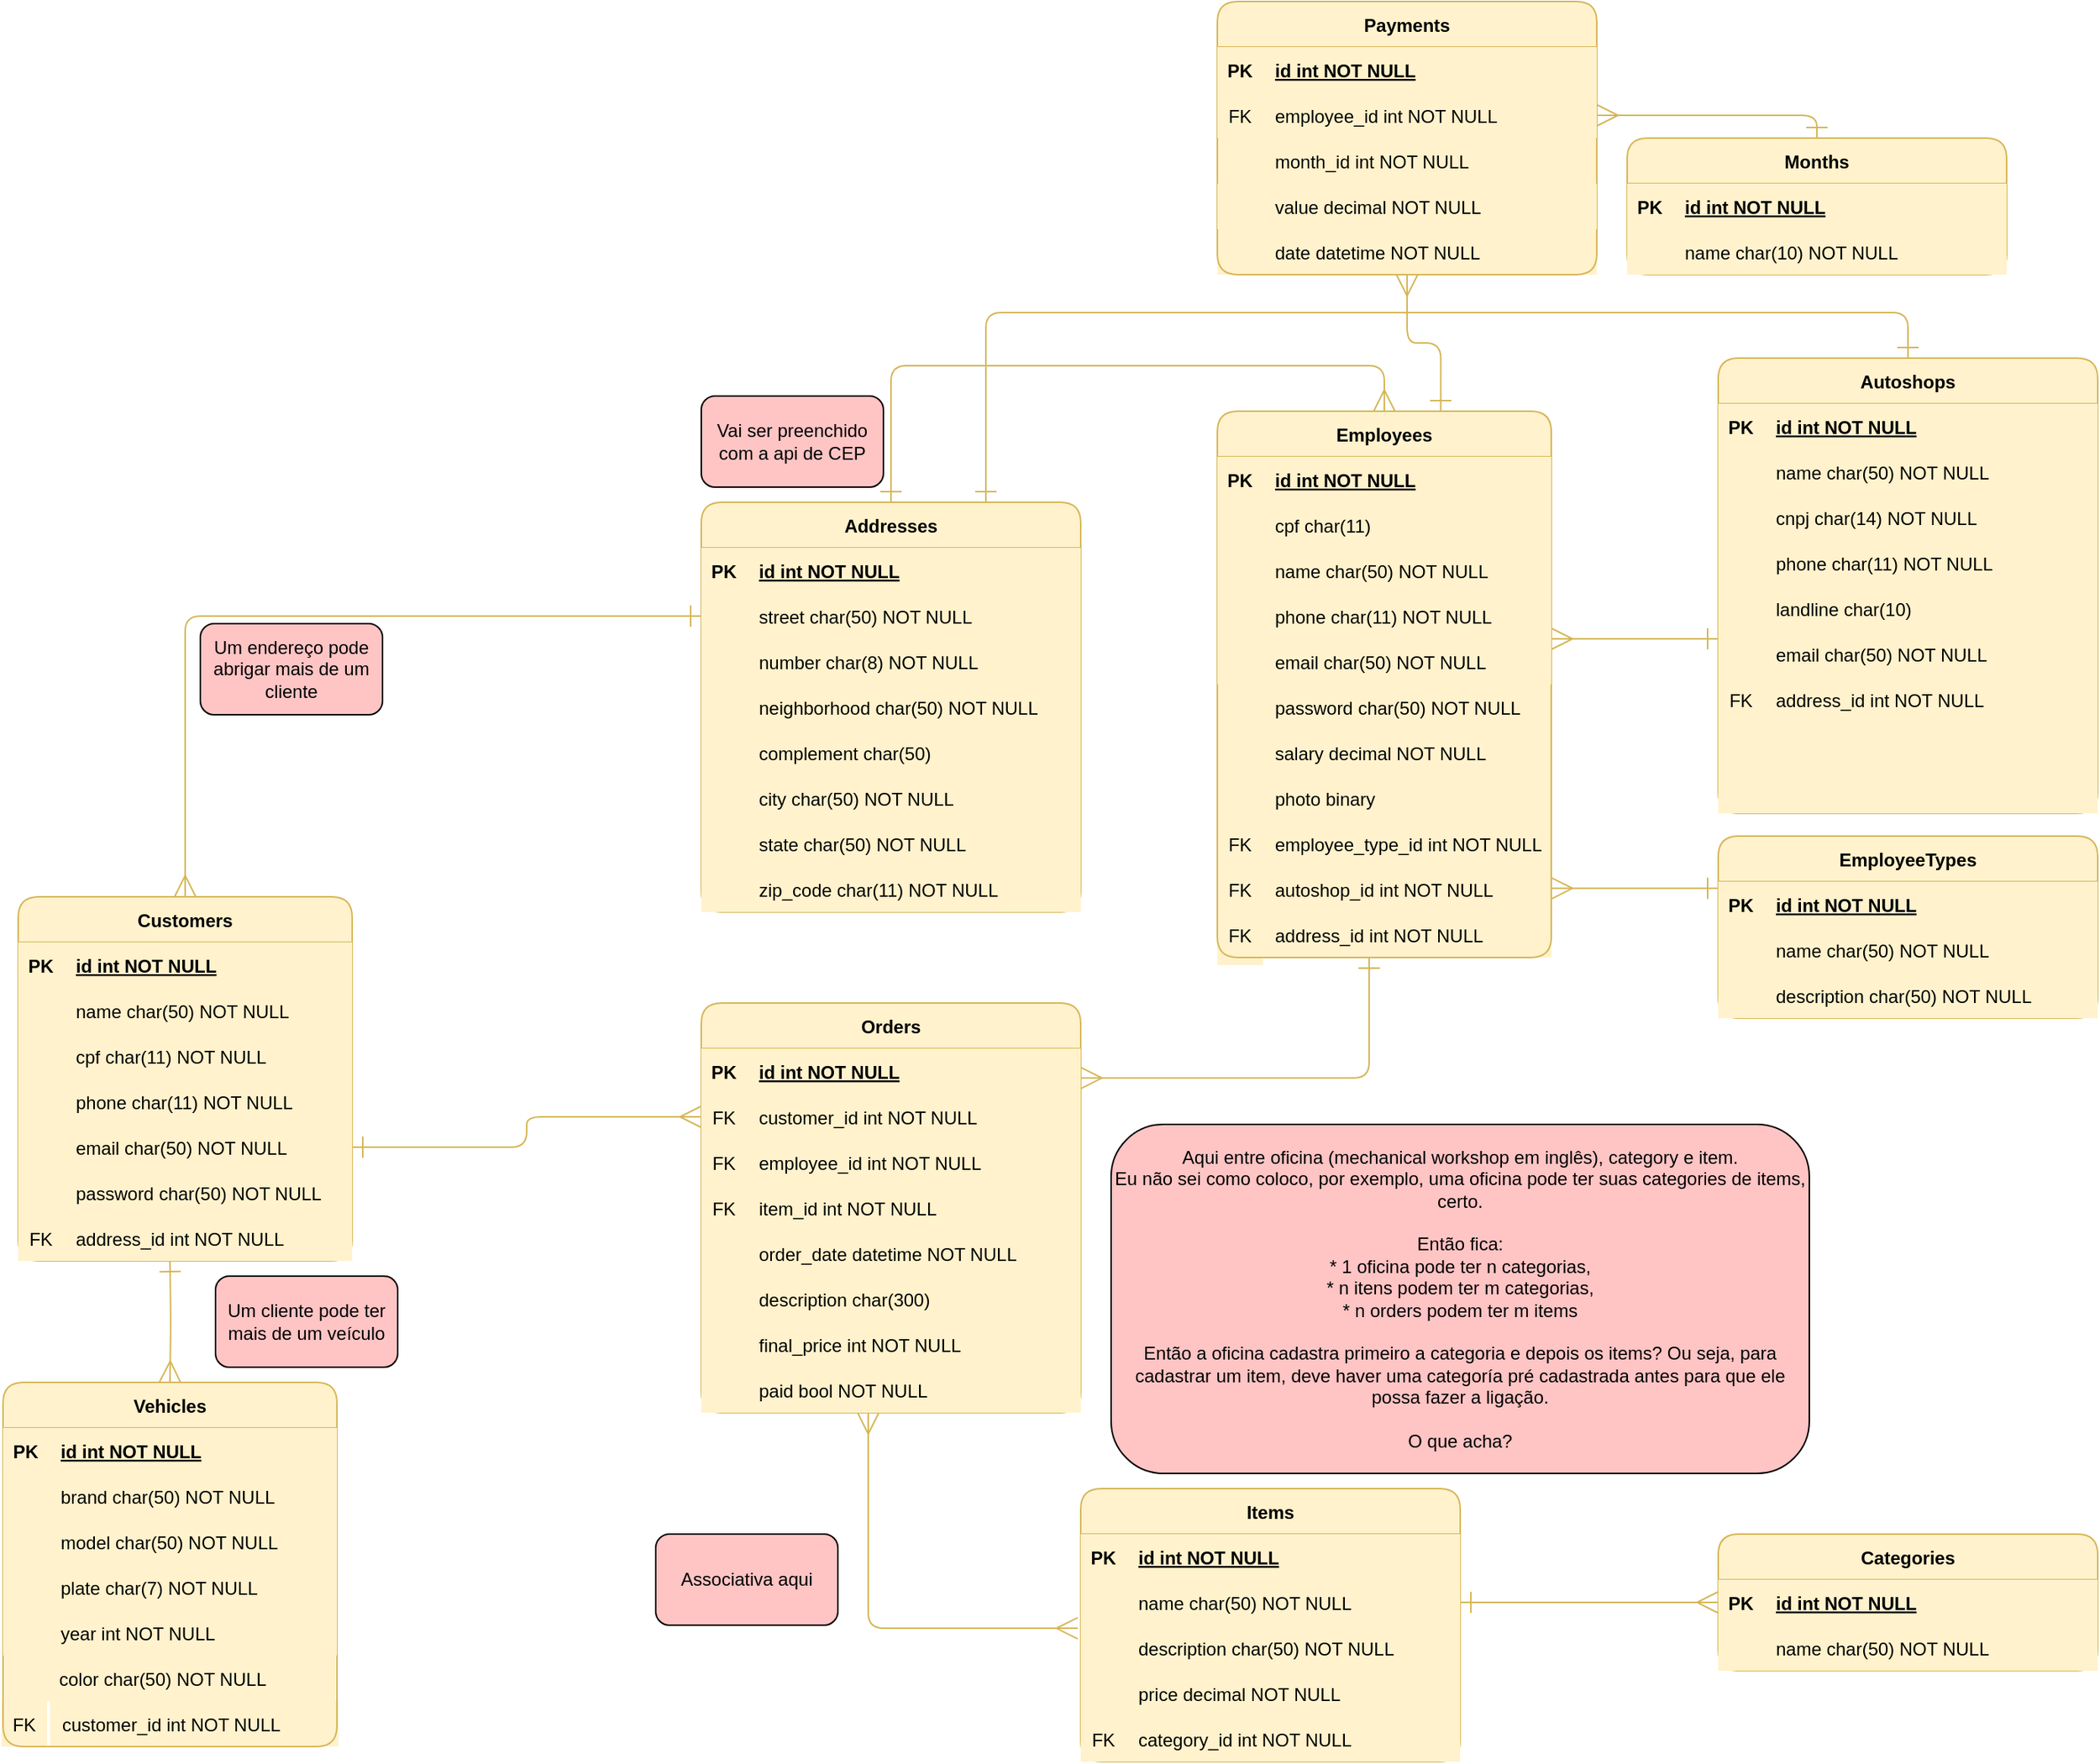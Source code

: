 <mxfile version="13.7.7" type="github">
  <diagram id="R2lEEEUBdFMjLlhIrx00" name="Page-1">
    <mxGraphModel dx="1958" dy="1559" grid="1" gridSize="10" guides="1" tooltips="1" connect="1" arrows="1" fold="1" page="1" pageScale="1" pageWidth="850" pageHeight="1100" math="0" shadow="0" extFonts="Permanent Marker^https://fonts.googleapis.com/css?family=Permanent+Marker">
      <root>
        <mxCell id="0" />
        <mxCell id="1" parent="0" />
        <mxCell id="GytPN-wBxECgcy7hrlEQ-49" style="edgeStyle=orthogonalEdgeStyle;rounded=1;orthogonalLoop=1;jettySize=auto;html=1;labelBorderColor=none;endArrow=ERmany;endFill=0;startArrow=ERone;startFill=0;strokeWidth=1;endSize=12;startSize=12;fillColor=#fff2cc;strokeColor=#d6b656;" parent="1" source="GytPN-wBxECgcy7hrlEQ-29" target="C-vyLk0tnHw3VtMMgP7b-23" edge="1">
          <mxGeometry relative="1" as="geometry">
            <mxPoint x="-40" y="-230" as="targetPoint" />
          </mxGeometry>
        </mxCell>
        <mxCell id="r2mLpPCgo3H6nydPWxPj-75" style="edgeStyle=orthogonalEdgeStyle;rounded=1;orthogonalLoop=1;jettySize=auto;html=1;entryX=-0.008;entryY=0.067;entryDx=0;entryDy=0;startArrow=ERmany;startFill=0;endArrow=ERmany;endFill=0;entryPerimeter=0;endSize=12;startSize=12;fillColor=#fff2cc;strokeColor=#d6b656;" parent="1" target="r2mLpPCgo3H6nydPWxPj-20" edge="1">
          <mxGeometry relative="1" as="geometry">
            <mxPoint x="330" y="180" as="sourcePoint" />
            <Array as="points">
              <mxPoint x="330" y="322" />
            </Array>
          </mxGeometry>
        </mxCell>
        <mxCell id="GytPN-wBxECgcy7hrlEQ-51" style="edgeStyle=orthogonalEdgeStyle;rounded=1;orthogonalLoop=1;jettySize=auto;html=1;exitX=0.5;exitY=0;exitDx=0;exitDy=0;entryX=0.75;entryY=0;entryDx=0;entryDy=0;labelBorderColor=none;endArrow=ERone;endFill=0;startArrow=ERone;startFill=0;strokeWidth=1;endSize=12;startSize=12;fillColor=#fff2cc;strokeColor=#d6b656;" parent="1" source="GytPN-wBxECgcy7hrlEQ-15" target="GytPN-wBxECgcy7hrlEQ-25" edge="1">
          <mxGeometry relative="1" as="geometry">
            <Array as="points">
              <mxPoint x="1015" y="-545" />
              <mxPoint x="408" y="-545" />
            </Array>
          </mxGeometry>
        </mxCell>
        <mxCell id="GytPN-wBxECgcy7hrlEQ-50" style="edgeStyle=orthogonalEdgeStyle;rounded=1;orthogonalLoop=1;jettySize=auto;html=1;entryX=0;entryY=0.5;entryDx=0;entryDy=0;labelBorderColor=none;endArrow=ERmany;endFill=0;startArrow=ERone;startFill=0;strokeWidth=1;endSize=12;startSize=12;fillColor=#fff2cc;strokeColor=#d6b656;" parent="1" source="r2mLpPCgo3H6nydPWxPj-7" target="C-vyLk0tnHw3VtMMgP7b-6" edge="1">
          <mxGeometry relative="1" as="geometry">
            <mxPoint x="-8" y="-55" as="sourcePoint" />
          </mxGeometry>
        </mxCell>
        <mxCell id="C-vyLk0tnHw3VtMMgP7b-23" value="Customers" style="shape=table;startSize=30;container=1;collapsible=1;childLayout=tableLayout;fixedRows=1;rowLines=0;fontStyle=1;align=center;resizeLast=1;labelBorderColor=none;rounded=1;fillColor=#fff2cc;strokeColor=#d6b656;" parent="1" vertex="1">
          <mxGeometry x="-230" y="-160" width="220" height="240" as="geometry" />
        </mxCell>
        <mxCell id="C-vyLk0tnHw3VtMMgP7b-24" value="" style="shape=partialRectangle;collapsible=0;dropTarget=0;pointerEvents=0;fillColor=#fff2cc;points=[[0,0.5],[1,0.5]];portConstraint=eastwest;top=0;left=0;right=0;bottom=1;labelBorderColor=none;rounded=1;strokeColor=#d6b656;" parent="C-vyLk0tnHw3VtMMgP7b-23" vertex="1">
          <mxGeometry y="30" width="220" height="30" as="geometry" />
        </mxCell>
        <mxCell id="C-vyLk0tnHw3VtMMgP7b-25" value="PK" style="shape=partialRectangle;overflow=hidden;connectable=0;fillColor=#fff2cc;top=0;left=0;bottom=0;right=0;fontStyle=1;labelBorderColor=none;rounded=1;strokeColor=#d6b656;" parent="C-vyLk0tnHw3VtMMgP7b-24" vertex="1">
          <mxGeometry width="30" height="30" as="geometry" />
        </mxCell>
        <mxCell id="C-vyLk0tnHw3VtMMgP7b-26" value="id int NOT NULL " style="shape=partialRectangle;overflow=hidden;connectable=0;fillColor=#fff2cc;top=0;left=0;bottom=0;right=0;align=left;spacingLeft=6;fontStyle=5;labelBorderColor=none;rounded=1;strokeColor=#d6b656;" parent="C-vyLk0tnHw3VtMMgP7b-24" vertex="1">
          <mxGeometry x="30" width="190" height="30" as="geometry" />
        </mxCell>
        <mxCell id="C-vyLk0tnHw3VtMMgP7b-27" value="" style="shape=partialRectangle;collapsible=0;dropTarget=0;pointerEvents=0;fillColor=#fff2cc;points=[[0,0.5],[1,0.5]];portConstraint=eastwest;top=0;left=0;right=0;bottom=0;labelBorderColor=none;rounded=1;strokeColor=#d6b656;" parent="C-vyLk0tnHw3VtMMgP7b-23" vertex="1">
          <mxGeometry y="60" width="220" height="30" as="geometry" />
        </mxCell>
        <mxCell id="C-vyLk0tnHw3VtMMgP7b-28" value="" style="shape=partialRectangle;overflow=hidden;connectable=0;fillColor=#fff2cc;top=0;left=0;bottom=0;right=0;labelBorderColor=none;rounded=1;strokeColor=#d6b656;" parent="C-vyLk0tnHw3VtMMgP7b-27" vertex="1">
          <mxGeometry width="30" height="30" as="geometry" />
        </mxCell>
        <mxCell id="C-vyLk0tnHw3VtMMgP7b-29" value="name char(50) NOT NULL" style="shape=partialRectangle;overflow=hidden;connectable=0;fillColor=#fff2cc;top=0;left=0;bottom=0;right=0;align=left;spacingLeft=6;labelBorderColor=none;rounded=1;strokeColor=#d6b656;" parent="C-vyLk0tnHw3VtMMgP7b-27" vertex="1">
          <mxGeometry x="30" width="190" height="30" as="geometry" />
        </mxCell>
        <mxCell id="r2mLpPCgo3H6nydPWxPj-1" value="" style="shape=partialRectangle;collapsible=0;dropTarget=0;pointerEvents=0;fillColor=#fff2cc;points=[[0,0.5],[1,0.5]];portConstraint=eastwest;top=0;left=0;right=0;bottom=0;labelBorderColor=none;rounded=1;strokeColor=#d6b656;" parent="C-vyLk0tnHw3VtMMgP7b-23" vertex="1">
          <mxGeometry y="90" width="220" height="30" as="geometry" />
        </mxCell>
        <mxCell id="r2mLpPCgo3H6nydPWxPj-2" value="" style="shape=partialRectangle;overflow=hidden;connectable=0;fillColor=#fff2cc;top=0;left=0;bottom=0;right=0;labelBorderColor=none;rounded=1;strokeColor=#d6b656;" parent="r2mLpPCgo3H6nydPWxPj-1" vertex="1">
          <mxGeometry width="30" height="30" as="geometry" />
        </mxCell>
        <mxCell id="r2mLpPCgo3H6nydPWxPj-3" value="cpf char(11) NOT NULL" style="shape=partialRectangle;overflow=hidden;connectable=0;fillColor=#fff2cc;top=0;left=0;bottom=0;right=0;align=left;spacingLeft=6;labelBorderColor=none;rounded=1;strokeColor=#d6b656;" parent="r2mLpPCgo3H6nydPWxPj-1" vertex="1">
          <mxGeometry x="30" width="190" height="30" as="geometry" />
        </mxCell>
        <mxCell id="r2mLpPCgo3H6nydPWxPj-4" value="" style="shape=partialRectangle;collapsible=0;dropTarget=0;pointerEvents=0;fillColor=#fff2cc;points=[[0,0.5],[1,0.5]];portConstraint=eastwest;top=0;left=0;right=0;bottom=0;labelBorderColor=none;rounded=1;strokeColor=#d6b656;" parent="C-vyLk0tnHw3VtMMgP7b-23" vertex="1">
          <mxGeometry y="120" width="220" height="30" as="geometry" />
        </mxCell>
        <mxCell id="r2mLpPCgo3H6nydPWxPj-5" value="" style="shape=partialRectangle;overflow=hidden;connectable=0;fillColor=#fff2cc;top=0;left=0;bottom=0;right=0;labelBorderColor=none;rounded=1;strokeColor=#d6b656;" parent="r2mLpPCgo3H6nydPWxPj-4" vertex="1">
          <mxGeometry width="30" height="30" as="geometry" />
        </mxCell>
        <mxCell id="r2mLpPCgo3H6nydPWxPj-6" value="phone char(11) NOT NULL" style="shape=partialRectangle;overflow=hidden;connectable=0;fillColor=#fff2cc;top=0;left=0;bottom=0;right=0;align=left;spacingLeft=6;labelBorderColor=none;rounded=1;strokeColor=#d6b656;" parent="r2mLpPCgo3H6nydPWxPj-4" vertex="1">
          <mxGeometry x="30" width="190" height="30" as="geometry" />
        </mxCell>
        <mxCell id="r2mLpPCgo3H6nydPWxPj-7" value="" style="shape=partialRectangle;collapsible=0;dropTarget=0;pointerEvents=0;fillColor=#fff2cc;points=[[0,0.5],[1,0.5]];portConstraint=eastwest;top=0;left=0;right=0;bottom=0;labelBorderColor=none;rounded=1;strokeColor=#d6b656;" parent="C-vyLk0tnHw3VtMMgP7b-23" vertex="1">
          <mxGeometry y="150" width="220" height="30" as="geometry" />
        </mxCell>
        <mxCell id="r2mLpPCgo3H6nydPWxPj-8" value="" style="shape=partialRectangle;overflow=hidden;connectable=0;fillColor=#fff2cc;top=0;left=0;bottom=0;right=0;labelBorderColor=none;rounded=1;strokeColor=#d6b656;" parent="r2mLpPCgo3H6nydPWxPj-7" vertex="1">
          <mxGeometry width="30" height="30" as="geometry" />
        </mxCell>
        <mxCell id="r2mLpPCgo3H6nydPWxPj-9" value="email char(50) NOT NULL" style="shape=partialRectangle;overflow=hidden;connectable=0;fillColor=#fff2cc;top=0;left=0;bottom=0;right=0;align=left;spacingLeft=6;labelBorderColor=none;rounded=1;strokeColor=#d6b656;" parent="r2mLpPCgo3H6nydPWxPj-7" vertex="1">
          <mxGeometry x="30" width="190" height="30" as="geometry" />
        </mxCell>
        <mxCell id="B7DI4YMN_xVC8xf2l_Bk-19" value="password char(50) NOT NULL" style="shape=partialRectangle;overflow=hidden;connectable=0;fillColor=#fff2cc;top=0;left=0;bottom=0;right=0;align=left;spacingLeft=6;labelBorderColor=none;rounded=1;strokeColor=#d6b656;" parent="1" vertex="1">
          <mxGeometry x="590" y="-300" width="190" height="30" as="geometry" />
        </mxCell>
        <mxCell id="B7DI4YMN_xVC8xf2l_Bk-20" value="" style="shape=partialRectangle;overflow=hidden;connectable=0;fillColor=#fff2cc;top=0;left=0;bottom=0;right=0;labelBorderColor=none;rounded=1;strokeColor=#d6b656;" parent="1" vertex="1">
          <mxGeometry x="560" y="-300" width="30" height="40" as="geometry" />
        </mxCell>
        <mxCell id="B7DI4YMN_xVC8xf2l_Bk-23" style="edgeStyle=orthogonalEdgeStyle;rounded=1;orthogonalLoop=1;jettySize=auto;html=1;labelBorderColor=none;endArrow=ERmany;endFill=0;startArrow=ERone;startFill=0;strokeWidth=1;endSize=12;startSize=12;fillColor=#fff2cc;strokeColor=#d6b656;exitX=0.5;exitY=0;exitDx=0;exitDy=0;entryX=0.5;entryY=0;entryDx=0;entryDy=0;" parent="1" source="GytPN-wBxECgcy7hrlEQ-25" target="B7DI4YMN_xVC8xf2l_Bk-3" edge="1">
          <mxGeometry relative="1" as="geometry">
            <mxPoint x="280" y="-495" as="sourcePoint" />
            <mxPoint x="-60" y="-340" as="targetPoint" />
          </mxGeometry>
        </mxCell>
        <mxCell id="B7DI4YMN_xVC8xf2l_Bk-24" value="address_id int NOT NULL" style="shape=partialRectangle;overflow=hidden;connectable=0;fillColor=#fff2cc;top=0;left=0;bottom=0;right=0;align=left;spacingLeft=6;labelBorderColor=none;rounded=1;strokeColor=#d6b656;" parent="1" vertex="1">
          <mxGeometry x="590" y="-150" width="190" height="30" as="geometry" />
        </mxCell>
        <mxCell id="B7DI4YMN_xVC8xf2l_Bk-25" value="FK" style="shape=partialRectangle;overflow=hidden;connectable=0;fillColor=#fff2cc;top=0;left=0;bottom=0;right=0;labelBorderColor=none;rounded=1;strokeColor=#d6b656;" parent="1" vertex="1">
          <mxGeometry x="560" y="-155" width="30" height="40" as="geometry" />
        </mxCell>
        <mxCell id="B7DI4YMN_xVC8xf2l_Bk-26" value="password char(50) NOT NULL" style="shape=partialRectangle;overflow=hidden;connectable=0;fillColor=#fff2cc;top=0;left=0;bottom=0;right=0;align=left;spacingLeft=6;labelBorderColor=none;rounded=1;strokeColor=#d6b656;" parent="1" vertex="1">
          <mxGeometry x="-200" y="20" width="190" height="30" as="geometry" />
        </mxCell>
        <mxCell id="B7DI4YMN_xVC8xf2l_Bk-27" value="address_id int NOT NULL" style="shape=partialRectangle;overflow=hidden;connectable=0;fillColor=#fff2cc;top=0;left=0;bottom=0;right=0;align=left;spacingLeft=6;labelBorderColor=none;rounded=1;strokeColor=#d6b656;" parent="1" vertex="1">
          <mxGeometry x="-200" y="50" width="190" height="30" as="geometry" />
        </mxCell>
        <mxCell id="B7DI4YMN_xVC8xf2l_Bk-28" value="" style="shape=partialRectangle;overflow=hidden;connectable=0;fillColor=#fff2cc;top=0;left=0;bottom=0;right=0;labelBorderColor=none;rounded=1;strokeColor=#d6b656;" parent="1" vertex="1">
          <mxGeometry x="-230" y="10" width="30" height="40" as="geometry" />
        </mxCell>
        <mxCell id="B7DI4YMN_xVC8xf2l_Bk-29" value="FK" style="shape=partialRectangle;overflow=hidden;connectable=0;fillColor=#fff2cc;top=0;left=0;bottom=0;right=0;labelBorderColor=none;rounded=1;strokeColor=#d6b656;" parent="1" vertex="1">
          <mxGeometry x="-230" y="50" width="30" height="30" as="geometry" />
        </mxCell>
        <mxCell id="GytPN-wBxECgcy7hrlEQ-25" value="Addresses" style="shape=table;startSize=30;container=1;collapsible=1;childLayout=tableLayout;fixedRows=1;rowLines=0;fontStyle=1;align=center;resizeLast=1;labelBorderColor=none;rounded=1;fillColor=#fff2cc;strokeColor=#d6b656;" parent="1" vertex="1">
          <mxGeometry x="220" y="-420" width="250" height="270" as="geometry" />
        </mxCell>
        <mxCell id="GytPN-wBxECgcy7hrlEQ-26" value="" style="shape=partialRectangle;collapsible=0;dropTarget=0;pointerEvents=0;fillColor=#fff2cc;points=[[0,0.5],[1,0.5]];portConstraint=eastwest;top=0;left=0;right=0;bottom=1;labelBorderColor=none;rounded=1;strokeColor=#d6b656;" parent="GytPN-wBxECgcy7hrlEQ-25" vertex="1">
          <mxGeometry y="30" width="250" height="30" as="geometry" />
        </mxCell>
        <mxCell id="GytPN-wBxECgcy7hrlEQ-27" value="PK" style="shape=partialRectangle;overflow=hidden;connectable=0;fillColor=#fff2cc;top=0;left=0;bottom=0;right=0;fontStyle=1;labelBorderColor=none;rounded=1;strokeColor=#d6b656;" parent="GytPN-wBxECgcy7hrlEQ-26" vertex="1">
          <mxGeometry width="30" height="30" as="geometry" />
        </mxCell>
        <mxCell id="GytPN-wBxECgcy7hrlEQ-28" value="id int NOT NULL " style="shape=partialRectangle;overflow=hidden;connectable=0;fillColor=#fff2cc;top=0;left=0;bottom=0;right=0;align=left;spacingLeft=6;fontStyle=5;labelBorderColor=none;rounded=1;strokeColor=#d6b656;" parent="GytPN-wBxECgcy7hrlEQ-26" vertex="1">
          <mxGeometry x="30" width="220" height="30" as="geometry" />
        </mxCell>
        <mxCell id="GytPN-wBxECgcy7hrlEQ-29" value="" style="shape=partialRectangle;collapsible=0;dropTarget=0;pointerEvents=0;fillColor=#fff2cc;points=[[0,0.5],[1,0.5]];portConstraint=eastwest;top=0;left=0;right=0;bottom=0;labelBorderColor=none;rounded=1;strokeColor=#d6b656;" parent="GytPN-wBxECgcy7hrlEQ-25" vertex="1">
          <mxGeometry y="60" width="250" height="30" as="geometry" />
        </mxCell>
        <mxCell id="GytPN-wBxECgcy7hrlEQ-30" value="" style="shape=partialRectangle;overflow=hidden;connectable=0;fillColor=#fff2cc;top=0;left=0;bottom=0;right=0;labelBorderColor=none;rounded=1;strokeColor=#d6b656;" parent="GytPN-wBxECgcy7hrlEQ-29" vertex="1">
          <mxGeometry width="30" height="30" as="geometry" />
        </mxCell>
        <mxCell id="GytPN-wBxECgcy7hrlEQ-31" value="street char(50) NOT NULL" style="shape=partialRectangle;overflow=hidden;connectable=0;fillColor=#fff2cc;top=0;left=0;bottom=0;right=0;align=left;spacingLeft=6;labelBorderColor=none;rounded=1;strokeColor=#d6b656;" parent="GytPN-wBxECgcy7hrlEQ-29" vertex="1">
          <mxGeometry x="30" width="220" height="30" as="geometry" />
        </mxCell>
        <mxCell id="r2mLpPCgo3H6nydPWxPj-60" value="" style="shape=partialRectangle;collapsible=0;dropTarget=0;pointerEvents=0;fillColor=#fff2cc;points=[[0,0.5],[1,0.5]];portConstraint=eastwest;top=0;left=0;right=0;bottom=0;labelBorderColor=none;rounded=1;strokeColor=#d6b656;" parent="GytPN-wBxECgcy7hrlEQ-25" vertex="1">
          <mxGeometry y="90" width="250" height="30" as="geometry" />
        </mxCell>
        <mxCell id="r2mLpPCgo3H6nydPWxPj-61" value="" style="shape=partialRectangle;overflow=hidden;connectable=0;fillColor=#fff2cc;top=0;left=0;bottom=0;right=0;labelBorderColor=none;rounded=1;strokeColor=#d6b656;" parent="r2mLpPCgo3H6nydPWxPj-60" vertex="1">
          <mxGeometry width="30" height="30" as="geometry" />
        </mxCell>
        <mxCell id="r2mLpPCgo3H6nydPWxPj-62" value="number char(8) NOT NULL" style="shape=partialRectangle;overflow=hidden;connectable=0;fillColor=#fff2cc;top=0;left=0;bottom=0;right=0;align=left;spacingLeft=6;labelBorderColor=none;rounded=1;strokeColor=#d6b656;" parent="r2mLpPCgo3H6nydPWxPj-60" vertex="1">
          <mxGeometry x="30" width="220" height="30" as="geometry" />
        </mxCell>
        <mxCell id="GytPN-wBxECgcy7hrlEQ-32" value="" style="shape=partialRectangle;collapsible=0;dropTarget=0;pointerEvents=0;fillColor=#fff2cc;points=[[0,0.5],[1,0.5]];portConstraint=eastwest;top=0;left=0;right=0;bottom=0;labelBorderColor=none;rounded=1;strokeColor=#d6b656;" parent="GytPN-wBxECgcy7hrlEQ-25" vertex="1">
          <mxGeometry y="120" width="250" height="30" as="geometry" />
        </mxCell>
        <mxCell id="GytPN-wBxECgcy7hrlEQ-33" value="" style="shape=partialRectangle;overflow=hidden;connectable=0;fillColor=#fff2cc;top=0;left=0;bottom=0;right=0;labelBorderColor=none;rounded=1;strokeColor=#d6b656;" parent="GytPN-wBxECgcy7hrlEQ-32" vertex="1">
          <mxGeometry width="30" height="30" as="geometry" />
        </mxCell>
        <mxCell id="GytPN-wBxECgcy7hrlEQ-34" value="neighborhood char(50) NOT NULL" style="shape=partialRectangle;overflow=hidden;connectable=0;fillColor=#fff2cc;top=0;left=0;bottom=0;right=0;align=left;spacingLeft=6;labelBorderColor=none;rounded=1;strokeColor=#d6b656;" parent="GytPN-wBxECgcy7hrlEQ-32" vertex="1">
          <mxGeometry x="30" width="220" height="30" as="geometry" />
        </mxCell>
        <mxCell id="B7DI4YMN_xVC8xf2l_Bk-30" value="" style="shape=partialRectangle;collapsible=0;dropTarget=0;pointerEvents=0;fillColor=#fff2cc;points=[[0,0.5],[1,0.5]];portConstraint=eastwest;top=0;left=0;right=0;bottom=0;labelBorderColor=none;rounded=1;strokeColor=#d6b656;" parent="1" vertex="1">
          <mxGeometry x="220" y="-270" width="250" height="30" as="geometry" />
        </mxCell>
        <mxCell id="B7DI4YMN_xVC8xf2l_Bk-31" value="" style="shape=partialRectangle;overflow=hidden;connectable=0;fillColor=#fff2cc;top=0;left=0;bottom=0;right=0;labelBorderColor=none;rounded=1;strokeColor=#d6b656;" parent="B7DI4YMN_xVC8xf2l_Bk-30" vertex="1">
          <mxGeometry width="30" height="30" as="geometry" />
        </mxCell>
        <mxCell id="B7DI4YMN_xVC8xf2l_Bk-32" value="complement char(50)" style="shape=partialRectangle;overflow=hidden;connectable=0;fillColor=#fff2cc;top=0;left=0;bottom=0;right=0;align=left;spacingLeft=6;labelBorderColor=none;rounded=1;strokeColor=#d6b656;" parent="B7DI4YMN_xVC8xf2l_Bk-30" vertex="1">
          <mxGeometry x="30" width="220" height="30" as="geometry" />
        </mxCell>
        <mxCell id="B7DI4YMN_xVC8xf2l_Bk-33" value="" style="shape=partialRectangle;collapsible=0;dropTarget=0;pointerEvents=0;fillColor=#fff2cc;points=[[0,0.5],[1,0.5]];portConstraint=eastwest;top=0;left=0;right=0;bottom=0;labelBorderColor=none;rounded=1;strokeColor=#d6b656;" parent="1" vertex="1">
          <mxGeometry x="220" y="-240" width="250" height="30" as="geometry" />
        </mxCell>
        <mxCell id="B7DI4YMN_xVC8xf2l_Bk-34" value="" style="shape=partialRectangle;overflow=hidden;connectable=0;fillColor=#fff2cc;top=0;left=0;bottom=0;right=0;labelBorderColor=none;rounded=1;strokeColor=#d6b656;" parent="B7DI4YMN_xVC8xf2l_Bk-33" vertex="1">
          <mxGeometry width="30" height="30" as="geometry" />
        </mxCell>
        <mxCell id="B7DI4YMN_xVC8xf2l_Bk-35" value="city char(50) NOT NULL" style="shape=partialRectangle;overflow=hidden;connectable=0;fillColor=#fff2cc;top=0;left=0;bottom=0;right=0;align=left;spacingLeft=6;labelBorderColor=none;rounded=1;strokeColor=#d6b656;" parent="B7DI4YMN_xVC8xf2l_Bk-33" vertex="1">
          <mxGeometry x="30" width="220" height="30" as="geometry" />
        </mxCell>
        <mxCell id="B7DI4YMN_xVC8xf2l_Bk-36" value="" style="shape=partialRectangle;collapsible=0;dropTarget=0;pointerEvents=0;fillColor=#fff2cc;points=[[0,0.5],[1,0.5]];portConstraint=eastwest;top=0;left=0;right=0;bottom=0;labelBorderColor=none;rounded=1;strokeColor=#d6b656;" parent="1" vertex="1">
          <mxGeometry x="220" y="-210" width="250" height="30" as="geometry" />
        </mxCell>
        <mxCell id="B7DI4YMN_xVC8xf2l_Bk-37" value="" style="shape=partialRectangle;overflow=hidden;connectable=0;fillColor=#fff2cc;top=0;left=0;bottom=0;right=0;labelBorderColor=none;rounded=1;strokeColor=#d6b656;" parent="B7DI4YMN_xVC8xf2l_Bk-36" vertex="1">
          <mxGeometry width="30" height="30" as="geometry" />
        </mxCell>
        <mxCell id="B7DI4YMN_xVC8xf2l_Bk-38" value="state char(50) NOT NULL" style="shape=partialRectangle;overflow=hidden;connectable=0;fillColor=#fff2cc;top=0;left=0;bottom=0;right=0;align=left;spacingLeft=6;labelBorderColor=none;rounded=1;strokeColor=#d6b656;" parent="B7DI4YMN_xVC8xf2l_Bk-36" vertex="1">
          <mxGeometry x="30" width="220" height="30" as="geometry" />
        </mxCell>
        <mxCell id="B7DI4YMN_xVC8xf2l_Bk-39" value="state char(50) NOT NULL" style="shape=partialRectangle;overflow=hidden;connectable=0;fillColor=#fff2cc;top=0;left=0;bottom=0;right=0;align=left;spacingLeft=6;labelBorderColor=none;rounded=1;strokeColor=#d6b656;" parent="1" vertex="1">
          <mxGeometry x="250" y="-180" width="220" height="30" as="geometry" />
        </mxCell>
        <mxCell id="B7DI4YMN_xVC8xf2l_Bk-40" value="" style="shape=partialRectangle;collapsible=0;dropTarget=0;pointerEvents=0;fillColor=#fff2cc;points=[[0,0.5],[1,0.5]];portConstraint=eastwest;top=0;left=0;right=0;bottom=0;labelBorderColor=none;rounded=1;strokeColor=#d6b656;" parent="1" vertex="1">
          <mxGeometry x="220" y="-180" width="250" height="30" as="geometry" />
        </mxCell>
        <mxCell id="B7DI4YMN_xVC8xf2l_Bk-41" value="" style="shape=partialRectangle;overflow=hidden;connectable=0;fillColor=#fff2cc;top=0;left=0;bottom=0;right=0;labelBorderColor=none;rounded=1;strokeColor=#d6b656;" parent="B7DI4YMN_xVC8xf2l_Bk-40" vertex="1">
          <mxGeometry width="30" height="30" as="geometry" />
        </mxCell>
        <mxCell id="B7DI4YMN_xVC8xf2l_Bk-42" value="zip_code char(11) NOT NULL" style="shape=partialRectangle;overflow=hidden;connectable=0;fillColor=#fff2cc;top=0;left=0;bottom=0;right=0;align=left;spacingLeft=6;labelBorderColor=none;rounded=1;strokeColor=#d6b656;" parent="B7DI4YMN_xVC8xf2l_Bk-40" vertex="1">
          <mxGeometry x="30" width="220" height="30" as="geometry" />
        </mxCell>
        <mxCell id="C-vyLk0tnHw3VtMMgP7b-2" value="Orders" style="shape=table;startSize=30;container=1;collapsible=1;childLayout=tableLayout;fixedRows=1;rowLines=0;fontStyle=1;align=center;resizeLast=1;labelBorderColor=none;rounded=1;fillColor=#fff2cc;strokeColor=#d6b656;" parent="1" vertex="1">
          <mxGeometry x="220" y="-90" width="250" height="270" as="geometry" />
        </mxCell>
        <mxCell id="C-vyLk0tnHw3VtMMgP7b-3" value="" style="shape=partialRectangle;collapsible=0;dropTarget=0;pointerEvents=0;fillColor=#fff2cc;points=[[0,0.5],[1,0.5]];portConstraint=eastwest;top=0;left=0;right=0;bottom=1;labelBorderColor=none;rounded=1;strokeColor=#d6b656;" parent="C-vyLk0tnHw3VtMMgP7b-2" vertex="1">
          <mxGeometry y="30" width="250" height="30" as="geometry" />
        </mxCell>
        <mxCell id="C-vyLk0tnHw3VtMMgP7b-4" value="PK" style="shape=partialRectangle;overflow=hidden;connectable=0;fillColor=#fff2cc;top=0;left=0;bottom=0;right=0;fontStyle=1;labelBorderColor=none;rounded=1;strokeColor=#d6b656;" parent="C-vyLk0tnHw3VtMMgP7b-3" vertex="1">
          <mxGeometry width="30" height="30" as="geometry" />
        </mxCell>
        <mxCell id="C-vyLk0tnHw3VtMMgP7b-5" value="id int NOT NULL " style="shape=partialRectangle;overflow=hidden;connectable=0;fillColor=#fff2cc;top=0;left=0;bottom=0;right=0;align=left;spacingLeft=6;fontStyle=5;labelBorderColor=none;rounded=1;strokeColor=#d6b656;" parent="C-vyLk0tnHw3VtMMgP7b-3" vertex="1">
          <mxGeometry x="30" width="220" height="30" as="geometry" />
        </mxCell>
        <mxCell id="C-vyLk0tnHw3VtMMgP7b-6" value="" style="shape=partialRectangle;collapsible=0;dropTarget=0;pointerEvents=0;fillColor=#fff2cc;points=[[0,0.5],[1,0.5]];portConstraint=eastwest;top=0;left=0;right=0;bottom=0;labelBorderColor=none;rounded=1;strokeColor=#d6b656;" parent="C-vyLk0tnHw3VtMMgP7b-2" vertex="1">
          <mxGeometry y="60" width="250" height="30" as="geometry" />
        </mxCell>
        <mxCell id="C-vyLk0tnHw3VtMMgP7b-7" value="FK" style="shape=partialRectangle;overflow=hidden;connectable=0;fillColor=#fff2cc;top=0;left=0;bottom=0;right=0;labelBorderColor=none;rounded=1;strokeColor=#d6b656;" parent="C-vyLk0tnHw3VtMMgP7b-6" vertex="1">
          <mxGeometry width="30" height="30" as="geometry" />
        </mxCell>
        <mxCell id="C-vyLk0tnHw3VtMMgP7b-8" value="customer_id int NOT NULL" style="shape=partialRectangle;overflow=hidden;connectable=0;fillColor=#fff2cc;top=0;left=0;bottom=0;right=0;align=left;spacingLeft=6;labelBorderColor=none;rounded=1;strokeColor=#d6b656;" parent="C-vyLk0tnHw3VtMMgP7b-6" vertex="1">
          <mxGeometry x="30" width="220" height="30" as="geometry" />
        </mxCell>
        <mxCell id="C-vyLk0tnHw3VtMMgP7b-9" value="" style="shape=partialRectangle;collapsible=0;dropTarget=0;pointerEvents=0;fillColor=#fff2cc;points=[[0,0.5],[1,0.5]];portConstraint=eastwest;top=0;left=0;right=0;bottom=0;labelBorderColor=none;rounded=1;strokeColor=#d6b656;" parent="C-vyLk0tnHw3VtMMgP7b-2" vertex="1">
          <mxGeometry y="90" width="250" height="30" as="geometry" />
        </mxCell>
        <mxCell id="C-vyLk0tnHw3VtMMgP7b-10" value="FK" style="shape=partialRectangle;overflow=hidden;connectable=0;fillColor=#fff2cc;top=0;left=0;bottom=0;right=0;labelBorderColor=none;rounded=1;strokeColor=#d6b656;" parent="C-vyLk0tnHw3VtMMgP7b-9" vertex="1">
          <mxGeometry width="30" height="30" as="geometry" />
        </mxCell>
        <mxCell id="C-vyLk0tnHw3VtMMgP7b-11" value="employee_id int NOT NULL" style="shape=partialRectangle;overflow=hidden;connectable=0;fillColor=#fff2cc;top=0;left=0;bottom=0;right=0;align=left;spacingLeft=6;labelBorderColor=none;rounded=1;strokeColor=#d6b656;" parent="C-vyLk0tnHw3VtMMgP7b-9" vertex="1">
          <mxGeometry x="30" width="220" height="30" as="geometry" />
        </mxCell>
        <mxCell id="r2mLpPCgo3H6nydPWxPj-10" value="" style="shape=partialRectangle;collapsible=0;dropTarget=0;pointerEvents=0;fillColor=#fff2cc;points=[[0,0.5],[1,0.5]];portConstraint=eastwest;top=0;left=0;right=0;bottom=0;labelBorderColor=none;rounded=1;strokeColor=#d6b656;" parent="C-vyLk0tnHw3VtMMgP7b-2" vertex="1">
          <mxGeometry y="120" width="250" height="30" as="geometry" />
        </mxCell>
        <mxCell id="r2mLpPCgo3H6nydPWxPj-11" value="FK" style="shape=partialRectangle;overflow=hidden;connectable=0;fillColor=#fff2cc;top=0;left=0;bottom=0;right=0;labelBorderColor=none;rounded=1;strokeColor=#d6b656;" parent="r2mLpPCgo3H6nydPWxPj-10" vertex="1">
          <mxGeometry width="30" height="30" as="geometry" />
        </mxCell>
        <mxCell id="r2mLpPCgo3H6nydPWxPj-12" value="item_id int NOT NULL" style="shape=partialRectangle;overflow=hidden;connectable=0;fillColor=#fff2cc;top=0;left=0;bottom=0;right=0;align=left;spacingLeft=6;labelBorderColor=none;rounded=1;strokeColor=#d6b656;" parent="r2mLpPCgo3H6nydPWxPj-10" vertex="1">
          <mxGeometry x="30" width="220" height="30" as="geometry" />
        </mxCell>
        <mxCell id="r2mLpPCgo3H6nydPWxPj-13" value="" style="shape=partialRectangle;collapsible=0;dropTarget=0;pointerEvents=0;fillColor=#fff2cc;points=[[0,0.5],[1,0.5]];portConstraint=eastwest;top=0;left=0;right=0;bottom=0;labelBorderColor=none;rounded=1;strokeColor=#d6b656;" parent="C-vyLk0tnHw3VtMMgP7b-2" vertex="1">
          <mxGeometry y="150" width="250" height="30" as="geometry" />
        </mxCell>
        <mxCell id="r2mLpPCgo3H6nydPWxPj-14" value="" style="shape=partialRectangle;overflow=hidden;connectable=0;fillColor=#fff2cc;top=0;left=0;bottom=0;right=0;labelBorderColor=none;rounded=1;strokeColor=#d6b656;" parent="r2mLpPCgo3H6nydPWxPj-13" vertex="1">
          <mxGeometry width="30" height="30" as="geometry" />
        </mxCell>
        <mxCell id="r2mLpPCgo3H6nydPWxPj-15" value="" style="shape=partialRectangle;overflow=hidden;connectable=0;fillColor=#fff2cc;top=0;left=0;bottom=0;right=0;align=left;spacingLeft=6;labelBorderColor=none;rounded=1;strokeColor=#d6b656;" parent="r2mLpPCgo3H6nydPWxPj-13" vertex="1">
          <mxGeometry x="30" width="220" height="30" as="geometry" />
        </mxCell>
        <mxCell id="r2mLpPCgo3H6nydPWxPj-16" value="" style="shape=partialRectangle;collapsible=0;dropTarget=0;pointerEvents=0;fillColor=#fff2cc;points=[[0,0.5],[1,0.5]];portConstraint=eastwest;top=0;left=0;right=0;bottom=0;labelBorderColor=none;rounded=1;strokeColor=#d6b656;" parent="C-vyLk0tnHw3VtMMgP7b-2" vertex="1">
          <mxGeometry y="180" width="250" height="30" as="geometry" />
        </mxCell>
        <mxCell id="r2mLpPCgo3H6nydPWxPj-17" value="" style="shape=partialRectangle;overflow=hidden;connectable=0;fillColor=#fff2cc;top=0;left=0;bottom=0;right=0;labelBorderColor=none;rounded=1;strokeColor=#d6b656;" parent="r2mLpPCgo3H6nydPWxPj-16" vertex="1">
          <mxGeometry width="30" height="30" as="geometry" />
        </mxCell>
        <mxCell id="r2mLpPCgo3H6nydPWxPj-18" value="" style="shape=partialRectangle;overflow=hidden;connectable=0;fillColor=#fff2cc;top=0;left=0;bottom=0;right=0;align=left;spacingLeft=6;labelBorderColor=none;rounded=1;strokeColor=#d6b656;" parent="r2mLpPCgo3H6nydPWxPj-16" vertex="1">
          <mxGeometry x="30" width="220" height="30" as="geometry" />
        </mxCell>
        <mxCell id="5-2vUzAHZTlrWetlaagz-2" value="autoshop_id int NOT NULL" style="shape=partialRectangle;overflow=hidden;connectable=0;fillColor=#fff2cc;top=0;left=0;bottom=0;right=0;align=left;spacingLeft=6;labelBorderColor=none;rounded=1;strokeColor=#d6b656;" parent="1" vertex="1">
          <mxGeometry x="590" y="-180" width="190" height="30" as="geometry" />
        </mxCell>
        <mxCell id="5-2vUzAHZTlrWetlaagz-3" value="FK" style="shape=partialRectangle;overflow=hidden;connectable=0;fillColor=#fff2cc;top=0;left=0;bottom=0;right=0;labelBorderColor=none;rounded=1;strokeColor=#d6b656;" parent="1" vertex="1">
          <mxGeometry x="560" y="-210" width="30" height="30" as="geometry" />
        </mxCell>
        <mxCell id="5-2vUzAHZTlrWetlaagz-5" style="edgeStyle=orthogonalEdgeStyle;rounded=1;orthogonalLoop=1;jettySize=auto;html=1;labelBorderColor=none;endArrow=ERmany;endFill=0;startArrow=ERone;startFill=0;strokeWidth=1;endSize=12;startSize=12;fillColor=#fff2cc;strokeColor=#d6b656;entryX=1;entryY=0;entryDx=0;entryDy=0;entryPerimeter=0;" parent="1" target="B7DI4YMN_xVC8xf2l_Bk-16" edge="1">
          <mxGeometry relative="1" as="geometry">
            <mxPoint x="890" y="-330" as="sourcePoint" />
            <mxPoint x="820" y="-330" as="targetPoint" />
            <Array as="points">
              <mxPoint x="870" y="-330" />
              <mxPoint x="870" y="-330" />
            </Array>
          </mxGeometry>
        </mxCell>
        <mxCell id="5-2vUzAHZTlrWetlaagz-6" value="Aqui entre oficina (mechanical workshop em inglês), category e item.&lt;br&gt;Eu não sei como coloco, por exemplo, uma oficina pode ter suas categories de items, certo.&lt;br&gt;&lt;br&gt;Então fica:&lt;br&gt;* 1 oficina pode ter n categorias,&lt;br&gt;* n itens podem ter m categorias,&lt;br&gt;* n orders podem ter m items&lt;br&gt;&lt;br&gt;Então a oficina cadastra primeiro a categoria e depois os items? Ou seja, para cadastrar um item, deve haver uma categoría pré cadastrada antes para que ele possa fazer a ligação.&lt;br&gt;&lt;br&gt;O que acha?" style="rounded=1;whiteSpace=wrap;html=1;fillColor=#FFC4C4;" parent="1" vertex="1">
          <mxGeometry x="490" y="-10" width="460" height="230" as="geometry" />
        </mxCell>
        <mxCell id="GytPN-wBxECgcy7hrlEQ-75" value="Items" style="shape=table;startSize=30;container=1;collapsible=1;childLayout=tableLayout;fixedRows=1;rowLines=0;fontStyle=1;align=center;resizeLast=1;labelBorderColor=none;rounded=1;fillColor=#fff2cc;strokeColor=#d6b656;" parent="1" vertex="1">
          <mxGeometry x="470" y="230" width="250" height="180" as="geometry">
            <mxRectangle x="500" y="100" width="60" height="30" as="alternateBounds" />
          </mxGeometry>
        </mxCell>
        <mxCell id="GytPN-wBxECgcy7hrlEQ-76" value="" style="shape=partialRectangle;collapsible=0;dropTarget=0;pointerEvents=0;fillColor=#fff2cc;points=[[0,0.5],[1,0.5]];portConstraint=eastwest;top=0;left=0;right=0;bottom=1;labelBorderColor=none;rounded=1;strokeColor=#d6b656;" parent="GytPN-wBxECgcy7hrlEQ-75" vertex="1">
          <mxGeometry y="30" width="250" height="30" as="geometry" />
        </mxCell>
        <mxCell id="GytPN-wBxECgcy7hrlEQ-77" value="PK" style="shape=partialRectangle;overflow=hidden;connectable=0;fillColor=#fff2cc;top=0;left=0;bottom=0;right=0;fontStyle=1;labelBorderColor=none;rounded=1;strokeColor=#d6b656;" parent="GytPN-wBxECgcy7hrlEQ-76" vertex="1">
          <mxGeometry width="30" height="30" as="geometry" />
        </mxCell>
        <mxCell id="GytPN-wBxECgcy7hrlEQ-78" value="id int NOT NULL " style="shape=partialRectangle;overflow=hidden;connectable=0;fillColor=#fff2cc;top=0;left=0;bottom=0;right=0;align=left;spacingLeft=6;fontStyle=5;labelBorderColor=none;rounded=1;strokeColor=#d6b656;" parent="GytPN-wBxECgcy7hrlEQ-76" vertex="1">
          <mxGeometry x="30" width="220" height="30" as="geometry" />
        </mxCell>
        <mxCell id="GytPN-wBxECgcy7hrlEQ-79" value="" style="shape=partialRectangle;collapsible=0;dropTarget=0;pointerEvents=0;fillColor=#fff2cc;points=[[0,0.5],[1,0.5]];portConstraint=eastwest;top=0;left=0;right=0;bottom=0;labelBorderColor=none;rounded=1;strokeColor=#d6b656;" parent="GytPN-wBxECgcy7hrlEQ-75" vertex="1">
          <mxGeometry y="60" width="250" height="30" as="geometry" />
        </mxCell>
        <mxCell id="GytPN-wBxECgcy7hrlEQ-80" value="" style="shape=partialRectangle;overflow=hidden;connectable=0;fillColor=#fff2cc;top=0;left=0;bottom=0;right=0;labelBorderColor=none;rounded=1;strokeColor=#d6b656;" parent="GytPN-wBxECgcy7hrlEQ-79" vertex="1">
          <mxGeometry width="30" height="30" as="geometry" />
        </mxCell>
        <mxCell id="GytPN-wBxECgcy7hrlEQ-81" value="name char(50) NOT NULL" style="shape=partialRectangle;overflow=hidden;connectable=0;fillColor=#fff2cc;top=0;left=0;bottom=0;right=0;align=left;spacingLeft=6;labelBorderColor=none;rounded=1;strokeColor=#d6b656;" parent="GytPN-wBxECgcy7hrlEQ-79" vertex="1">
          <mxGeometry x="30" width="220" height="30" as="geometry" />
        </mxCell>
        <mxCell id="r2mLpPCgo3H6nydPWxPj-20" value="" style="shape=partialRectangle;collapsible=0;dropTarget=0;pointerEvents=0;fillColor=#fff2cc;points=[[0,0.5],[1,0.5]];portConstraint=eastwest;top=0;left=0;right=0;bottom=0;labelBorderColor=none;rounded=1;strokeColor=#d6b656;" parent="GytPN-wBxECgcy7hrlEQ-75" vertex="1">
          <mxGeometry y="90" width="250" height="30" as="geometry" />
        </mxCell>
        <mxCell id="r2mLpPCgo3H6nydPWxPj-21" value="" style="shape=partialRectangle;overflow=hidden;connectable=0;fillColor=#fff2cc;top=0;left=0;bottom=0;right=0;labelBorderColor=none;rounded=1;strokeColor=#d6b656;" parent="r2mLpPCgo3H6nydPWxPj-20" vertex="1">
          <mxGeometry width="30" height="30" as="geometry" />
        </mxCell>
        <mxCell id="r2mLpPCgo3H6nydPWxPj-22" value="description char(50) NOT NULL" style="shape=partialRectangle;overflow=hidden;connectable=0;fillColor=#fff2cc;top=0;left=0;bottom=0;right=0;align=left;spacingLeft=6;labelBorderColor=none;rounded=1;strokeColor=#d6b656;" parent="r2mLpPCgo3H6nydPWxPj-20" vertex="1">
          <mxGeometry x="30" width="220" height="30" as="geometry" />
        </mxCell>
        <mxCell id="r2mLpPCgo3H6nydPWxPj-23" value="" style="shape=partialRectangle;collapsible=0;dropTarget=0;pointerEvents=0;fillColor=#fff2cc;points=[[0,0.5],[1,0.5]];portConstraint=eastwest;top=0;left=0;right=0;bottom=0;labelBorderColor=none;rounded=1;strokeColor=#d6b656;" parent="GytPN-wBxECgcy7hrlEQ-75" vertex="1">
          <mxGeometry y="120" width="250" height="30" as="geometry" />
        </mxCell>
        <mxCell id="r2mLpPCgo3H6nydPWxPj-24" value="" style="shape=partialRectangle;overflow=hidden;connectable=0;fillColor=#fff2cc;top=0;left=0;bottom=0;right=0;labelBorderColor=none;rounded=1;strokeColor=#d6b656;" parent="r2mLpPCgo3H6nydPWxPj-23" vertex="1">
          <mxGeometry width="30" height="30" as="geometry" />
        </mxCell>
        <mxCell id="r2mLpPCgo3H6nydPWxPj-25" value="price decimal NOT NULL" style="shape=partialRectangle;overflow=hidden;connectable=0;fillColor=#fff2cc;top=0;left=0;bottom=0;right=0;align=left;spacingLeft=6;labelBorderColor=none;rounded=1;strokeColor=#d6b656;" parent="r2mLpPCgo3H6nydPWxPj-23" vertex="1">
          <mxGeometry x="30" width="220" height="30" as="geometry" />
        </mxCell>
        <mxCell id="GytPN-wBxECgcy7hrlEQ-35" value="Categories" style="shape=table;startSize=30;container=1;collapsible=1;childLayout=tableLayout;fixedRows=1;rowLines=0;fontStyle=1;align=center;resizeLast=1;labelBorderColor=none;rounded=1;fillColor=#fff2cc;strokeColor=#d6b656;" parent="1" vertex="1">
          <mxGeometry x="890" y="260" width="250" height="90" as="geometry" />
        </mxCell>
        <mxCell id="GytPN-wBxECgcy7hrlEQ-36" value="" style="shape=partialRectangle;collapsible=0;dropTarget=0;pointerEvents=0;fillColor=#fff2cc;points=[[0,0.5],[1,0.5]];portConstraint=eastwest;top=0;left=0;right=0;bottom=1;labelBorderColor=none;rounded=1;strokeColor=#d6b656;" parent="GytPN-wBxECgcy7hrlEQ-35" vertex="1">
          <mxGeometry y="30" width="250" height="30" as="geometry" />
        </mxCell>
        <mxCell id="GytPN-wBxECgcy7hrlEQ-37" value="PK" style="shape=partialRectangle;overflow=hidden;connectable=0;fillColor=#fff2cc;top=0;left=0;bottom=0;right=0;fontStyle=1;labelBorderColor=none;rounded=1;strokeColor=#d6b656;" parent="GytPN-wBxECgcy7hrlEQ-36" vertex="1">
          <mxGeometry width="30" height="30" as="geometry" />
        </mxCell>
        <mxCell id="GytPN-wBxECgcy7hrlEQ-38" value="id int NOT NULL " style="shape=partialRectangle;overflow=hidden;connectable=0;fillColor=#fff2cc;top=0;left=0;bottom=0;right=0;align=left;spacingLeft=6;fontStyle=5;labelBorderColor=none;rounded=1;strokeColor=#d6b656;" parent="GytPN-wBxECgcy7hrlEQ-36" vertex="1">
          <mxGeometry x="30" width="220" height="30" as="geometry" />
        </mxCell>
        <mxCell id="GytPN-wBxECgcy7hrlEQ-39" value="" style="shape=partialRectangle;collapsible=0;dropTarget=0;pointerEvents=0;fillColor=#fff2cc;points=[[0,0.5],[1,0.5]];portConstraint=eastwest;top=0;left=0;right=0;bottom=0;labelBorderColor=none;rounded=1;strokeColor=#d6b656;" parent="GytPN-wBxECgcy7hrlEQ-35" vertex="1">
          <mxGeometry y="60" width="250" height="30" as="geometry" />
        </mxCell>
        <mxCell id="GytPN-wBxECgcy7hrlEQ-40" value="" style="shape=partialRectangle;overflow=hidden;connectable=0;fillColor=#fff2cc;top=0;left=0;bottom=0;right=0;labelBorderColor=none;rounded=1;strokeColor=#d6b656;" parent="GytPN-wBxECgcy7hrlEQ-39" vertex="1">
          <mxGeometry width="30" height="30" as="geometry" />
        </mxCell>
        <mxCell id="GytPN-wBxECgcy7hrlEQ-41" value="name char(50) NOT NULL" style="shape=partialRectangle;overflow=hidden;connectable=0;fillColor=#fff2cc;top=0;left=0;bottom=0;right=0;align=left;spacingLeft=6;labelBorderColor=none;rounded=1;strokeColor=#d6b656;" parent="GytPN-wBxECgcy7hrlEQ-39" vertex="1">
          <mxGeometry x="30" width="220" height="30" as="geometry" />
        </mxCell>
        <mxCell id="5-2vUzAHZTlrWetlaagz-7" value="order_date datetime NOT NULL" style="shape=partialRectangle;overflow=hidden;connectable=0;fillColor=#fff2cc;top=0;left=0;bottom=0;right=0;align=left;spacingLeft=6;labelBorderColor=none;rounded=1;strokeColor=#d6b656;" parent="1" vertex="1">
          <mxGeometry x="250" y="60" width="220" height="30" as="geometry" />
        </mxCell>
        <mxCell id="5-2vUzAHZTlrWetlaagz-10" value="Vai ser preenchido com a api de CEP" style="rounded=1;whiteSpace=wrap;html=1;fillColor=#FFC4C4;" parent="1" vertex="1">
          <mxGeometry x="220" y="-490" width="120" height="60" as="geometry" />
        </mxCell>
        <mxCell id="5-2vUzAHZTlrWetlaagz-27" value="customer_id int NOT NULL" style="shape=partialRectangle;overflow=hidden;connectable=0;fillColor=#fff2cc;top=0;left=0;bottom=0;right=0;align=left;spacingLeft=6;labelBorderColor=none;rounded=1;strokeColor=#d6b656;" parent="1" vertex="1">
          <mxGeometry x="-209" y="370" width="190" height="30" as="geometry" />
        </mxCell>
        <mxCell id="5-2vUzAHZTlrWetlaagz-28" value="FK" style="shape=partialRectangle;overflow=hidden;connectable=0;fillColor=#fff2cc;top=0;left=0;bottom=0;right=0;labelBorderColor=none;rounded=1;strokeColor=#d6b656;" parent="1" vertex="1">
          <mxGeometry x="-241" y="370" width="30" height="30" as="geometry" />
        </mxCell>
        <mxCell id="5-2vUzAHZTlrWetlaagz-29" value="color char(50) NOT NULL" style="shape=partialRectangle;overflow=hidden;connectable=0;fillColor=#fff2cc;top=0;left=0;bottom=0;right=0;align=left;spacingLeft=6;labelBorderColor=none;rounded=1;strokeColor=#d6b656;" parent="1" vertex="1">
          <mxGeometry x="-211" y="340" width="190" height="30" as="geometry" />
        </mxCell>
        <mxCell id="5-2vUzAHZTlrWetlaagz-30" value="" style="shape=partialRectangle;overflow=hidden;connectable=0;fillColor=#fff2cc;top=0;left=0;bottom=0;right=0;labelBorderColor=none;rounded=1;strokeColor=#d6b656;" parent="1" vertex="1">
          <mxGeometry x="-240" y="330" width="30" height="40" as="geometry" />
        </mxCell>
        <mxCell id="5-2vUzAHZTlrWetlaagz-31" style="edgeStyle=orthogonalEdgeStyle;rounded=1;orthogonalLoop=1;jettySize=auto;html=1;labelBorderColor=none;endArrow=ERmany;endFill=0;startArrow=ERone;startFill=0;strokeWidth=1;endSize=12;startSize=12;fillColor=#fff2cc;strokeColor=#d6b656;" parent="1" target="5-2vUzAHZTlrWetlaagz-11" edge="1">
          <mxGeometry relative="1" as="geometry">
            <mxPoint x="-130" y="80" as="sourcePoint" />
            <mxPoint x="230" y="-5" as="targetPoint" />
          </mxGeometry>
        </mxCell>
        <mxCell id="5-2vUzAHZTlrWetlaagz-32" value="Um cliente pode ter mais de um veículo" style="rounded=1;whiteSpace=wrap;html=1;fillColor=#FFC4C4;" parent="1" vertex="1">
          <mxGeometry x="-100" y="90" width="120" height="60" as="geometry" />
        </mxCell>
        <mxCell id="5-2vUzAHZTlrWetlaagz-33" value="Um endereço pode abrigar mais de um cliente" style="rounded=1;whiteSpace=wrap;html=1;fillColor=#FFC4C4;" parent="1" vertex="1">
          <mxGeometry x="-110" y="-340" width="120" height="60" as="geometry" />
        </mxCell>
        <mxCell id="5-2vUzAHZTlrWetlaagz-34" value="description char(300)" style="shape=partialRectangle;overflow=hidden;connectable=0;fillColor=#fff2cc;top=0;left=0;bottom=0;right=0;align=left;spacingLeft=6;labelBorderColor=none;rounded=1;strokeColor=#d6b656;" parent="1" vertex="1">
          <mxGeometry x="250" y="90" width="220" height="30" as="geometry" />
        </mxCell>
        <mxCell id="5-2vUzAHZTlrWetlaagz-35" value="paid bool NOT NULL" style="shape=partialRectangle;overflow=hidden;connectable=0;fillColor=#fff2cc;top=0;left=0;bottom=0;right=0;align=left;spacingLeft=6;labelBorderColor=none;rounded=1;strokeColor=#d6b656;" parent="1" vertex="1">
          <mxGeometry x="250" y="150" width="220" height="30" as="geometry" />
        </mxCell>
        <mxCell id="5-2vUzAHZTlrWetlaagz-36" value="" style="shape=partialRectangle;overflow=hidden;connectable=0;fillColor=#fff2cc;top=0;left=0;bottom=0;right=0;labelBorderColor=none;rounded=1;strokeColor=#d6b656;" parent="1" vertex="1">
          <mxGeometry x="220" y="120" width="30" height="60" as="geometry" />
        </mxCell>
        <mxCell id="kod3aG_TE2q8NHDZQRaM-1" value="photo binary" style="shape=partialRectangle;overflow=hidden;connectable=0;fillColor=#fff2cc;top=0;left=0;bottom=0;right=0;align=left;spacingLeft=6;labelBorderColor=none;rounded=1;strokeColor=#d6b656;" parent="1" vertex="1">
          <mxGeometry x="590" y="-240" width="190" height="30" as="geometry" />
        </mxCell>
        <mxCell id="kod3aG_TE2q8NHDZQRaM-2" value="" style="shape=partialRectangle;overflow=hidden;connectable=0;fillColor=#fff2cc;top=0;left=0;bottom=0;right=0;labelBorderColor=none;rounded=1;strokeColor=#d6b656;" parent="1" vertex="1">
          <mxGeometry x="560" y="-260" width="30" height="60" as="geometry" />
        </mxCell>
        <mxCell id="kod3aG_TE2q8NHDZQRaM-26" value="FK" style="shape=partialRectangle;overflow=hidden;connectable=0;fillColor=#fff2cc;top=0;left=0;bottom=0;right=0;labelBorderColor=none;rounded=1;strokeColor=#d6b656;" parent="1" vertex="1">
          <mxGeometry x="560" y="-180" width="30" height="30" as="geometry" />
        </mxCell>
        <mxCell id="kod3aG_TE2q8NHDZQRaM-27" value="employee_type_id int NOT NULL" style="shape=partialRectangle;overflow=hidden;connectable=0;fillColor=#fff2cc;top=0;left=0;bottom=0;right=0;align=left;spacingLeft=6;labelBorderColor=none;rounded=1;strokeColor=#d6b656;" parent="1" vertex="1">
          <mxGeometry x="590" y="-210" width="190" height="30" as="geometry" />
        </mxCell>
        <mxCell id="kod3aG_TE2q8NHDZQRaM-28" value="salary decimal NOT NULL" style="shape=partialRectangle;overflow=hidden;connectable=0;fillColor=#fff2cc;top=0;left=0;bottom=0;right=0;align=left;spacingLeft=6;labelBorderColor=none;rounded=1;strokeColor=#d6b656;" parent="1" vertex="1">
          <mxGeometry x="590" y="-270" width="190" height="30" as="geometry" />
        </mxCell>
        <mxCell id="B7DI4YMN_xVC8xf2l_Bk-3" value="Employees" style="shape=table;startSize=30;container=1;collapsible=1;childLayout=tableLayout;fixedRows=1;rowLines=0;fontStyle=1;align=center;resizeLast=1;labelBorderColor=none;rounded=1;fillColor=#fff2cc;strokeColor=#d6b656;" parent="1" vertex="1">
          <mxGeometry x="560" y="-480" width="220" height="360" as="geometry" />
        </mxCell>
        <mxCell id="B7DI4YMN_xVC8xf2l_Bk-4" value="" style="shape=partialRectangle;collapsible=0;dropTarget=0;pointerEvents=0;fillColor=#fff2cc;points=[[0,0.5],[1,0.5]];portConstraint=eastwest;top=0;left=0;right=0;bottom=1;labelBorderColor=none;rounded=1;strokeColor=#d6b656;" parent="B7DI4YMN_xVC8xf2l_Bk-3" vertex="1">
          <mxGeometry y="30" width="220" height="30" as="geometry" />
        </mxCell>
        <mxCell id="B7DI4YMN_xVC8xf2l_Bk-5" value="PK" style="shape=partialRectangle;overflow=hidden;connectable=0;fillColor=#fff2cc;top=0;left=0;bottom=0;right=0;fontStyle=1;labelBorderColor=none;rounded=1;strokeColor=#d6b656;" parent="B7DI4YMN_xVC8xf2l_Bk-4" vertex="1">
          <mxGeometry width="30" height="30" as="geometry" />
        </mxCell>
        <mxCell id="B7DI4YMN_xVC8xf2l_Bk-6" value="id int NOT NULL " style="shape=partialRectangle;overflow=hidden;connectable=0;fillColor=#fff2cc;top=0;left=0;bottom=0;right=0;align=left;spacingLeft=6;fontStyle=5;labelBorderColor=none;rounded=1;strokeColor=#d6b656;" parent="B7DI4YMN_xVC8xf2l_Bk-4" vertex="1">
          <mxGeometry x="30" width="190" height="30" as="geometry" />
        </mxCell>
        <mxCell id="B7DI4YMN_xVC8xf2l_Bk-10" value="" style="shape=partialRectangle;collapsible=0;dropTarget=0;pointerEvents=0;fillColor=#fff2cc;points=[[0,0.5],[1,0.5]];portConstraint=eastwest;top=0;left=0;right=0;bottom=0;labelBorderColor=none;rounded=1;strokeColor=#d6b656;" parent="B7DI4YMN_xVC8xf2l_Bk-3" vertex="1">
          <mxGeometry y="60" width="220" height="30" as="geometry" />
        </mxCell>
        <mxCell id="B7DI4YMN_xVC8xf2l_Bk-11" value="" style="shape=partialRectangle;overflow=hidden;connectable=0;fillColor=#fff2cc;top=0;left=0;bottom=0;right=0;labelBorderColor=none;rounded=1;strokeColor=#d6b656;" parent="B7DI4YMN_xVC8xf2l_Bk-10" vertex="1">
          <mxGeometry width="30" height="30" as="geometry" />
        </mxCell>
        <mxCell id="B7DI4YMN_xVC8xf2l_Bk-12" value="cpf char(11)" style="shape=partialRectangle;overflow=hidden;connectable=0;fillColor=#fff2cc;top=0;left=0;bottom=0;right=0;align=left;spacingLeft=6;labelBorderColor=none;rounded=1;strokeColor=#d6b656;" parent="B7DI4YMN_xVC8xf2l_Bk-10" vertex="1">
          <mxGeometry x="30" width="190" height="30" as="geometry" />
        </mxCell>
        <mxCell id="B7DI4YMN_xVC8xf2l_Bk-7" value="" style="shape=partialRectangle;collapsible=0;dropTarget=0;pointerEvents=0;fillColor=#fff2cc;points=[[0,0.5],[1,0.5]];portConstraint=eastwest;top=0;left=0;right=0;bottom=0;labelBorderColor=none;rounded=1;strokeColor=#d6b656;" parent="B7DI4YMN_xVC8xf2l_Bk-3" vertex="1">
          <mxGeometry y="90" width="220" height="30" as="geometry" />
        </mxCell>
        <mxCell id="B7DI4YMN_xVC8xf2l_Bk-8" value="" style="shape=partialRectangle;overflow=hidden;connectable=0;fillColor=#fff2cc;top=0;left=0;bottom=0;right=0;labelBorderColor=none;rounded=1;strokeColor=#d6b656;" parent="B7DI4YMN_xVC8xf2l_Bk-7" vertex="1">
          <mxGeometry width="30" height="30" as="geometry" />
        </mxCell>
        <mxCell id="B7DI4YMN_xVC8xf2l_Bk-9" value="name char(50) NOT NULL" style="shape=partialRectangle;overflow=hidden;connectable=0;fillColor=#fff2cc;top=0;left=0;bottom=0;right=0;align=left;spacingLeft=6;labelBorderColor=none;rounded=1;strokeColor=#d6b656;" parent="B7DI4YMN_xVC8xf2l_Bk-7" vertex="1">
          <mxGeometry x="30" width="190" height="30" as="geometry" />
        </mxCell>
        <mxCell id="B7DI4YMN_xVC8xf2l_Bk-13" value="" style="shape=partialRectangle;collapsible=0;dropTarget=0;pointerEvents=0;fillColor=#fff2cc;points=[[0,0.5],[1,0.5]];portConstraint=eastwest;top=0;left=0;right=0;bottom=0;labelBorderColor=none;rounded=1;strokeColor=#d6b656;" parent="B7DI4YMN_xVC8xf2l_Bk-3" vertex="1">
          <mxGeometry y="120" width="220" height="30" as="geometry" />
        </mxCell>
        <mxCell id="B7DI4YMN_xVC8xf2l_Bk-14" value="" style="shape=partialRectangle;overflow=hidden;connectable=0;fillColor=#fff2cc;top=0;left=0;bottom=0;right=0;labelBorderColor=none;rounded=1;strokeColor=#d6b656;" parent="B7DI4YMN_xVC8xf2l_Bk-13" vertex="1">
          <mxGeometry width="30" height="30" as="geometry" />
        </mxCell>
        <mxCell id="B7DI4YMN_xVC8xf2l_Bk-15" value="phone char(11) NOT NULL" style="shape=partialRectangle;overflow=hidden;connectable=0;fillColor=#fff2cc;top=0;left=0;bottom=0;right=0;align=left;spacingLeft=6;labelBorderColor=none;rounded=1;strokeColor=#d6b656;" parent="B7DI4YMN_xVC8xf2l_Bk-13" vertex="1">
          <mxGeometry x="30" width="190" height="30" as="geometry" />
        </mxCell>
        <mxCell id="B7DI4YMN_xVC8xf2l_Bk-16" value="" style="shape=partialRectangle;collapsible=0;dropTarget=0;pointerEvents=0;fillColor=#fff2cc;points=[[0,0.5],[1,0.5]];portConstraint=eastwest;top=0;left=0;right=0;bottom=0;labelBorderColor=none;rounded=1;strokeColor=#d6b656;" parent="B7DI4YMN_xVC8xf2l_Bk-3" vertex="1">
          <mxGeometry y="150" width="220" height="30" as="geometry" />
        </mxCell>
        <mxCell id="B7DI4YMN_xVC8xf2l_Bk-17" value="" style="shape=partialRectangle;overflow=hidden;connectable=0;fillColor=#fff2cc;top=0;left=0;bottom=0;right=0;labelBorderColor=none;rounded=1;strokeColor=#d6b656;" parent="B7DI4YMN_xVC8xf2l_Bk-16" vertex="1">
          <mxGeometry width="30" height="30" as="geometry" />
        </mxCell>
        <mxCell id="B7DI4YMN_xVC8xf2l_Bk-18" value="email char(50) NOT NULL" style="shape=partialRectangle;overflow=hidden;connectable=0;fillColor=#fff2cc;top=0;left=0;bottom=0;right=0;align=left;spacingLeft=6;labelBorderColor=none;rounded=1;strokeColor=#d6b656;" parent="B7DI4YMN_xVC8xf2l_Bk-16" vertex="1">
          <mxGeometry x="30" width="190" height="30" as="geometry" />
        </mxCell>
        <mxCell id="GytPN-wBxECgcy7hrlEQ-15" value="Autoshops" style="shape=table;startSize=30;container=1;collapsible=1;childLayout=tableLayout;fixedRows=1;rowLines=0;fontStyle=1;align=center;resizeLast=1;labelBorderColor=none;rounded=1;fillColor=#fff2cc;strokeColor=#d6b656;" parent="1" vertex="1">
          <mxGeometry x="890" y="-515" width="250" height="300" as="geometry" />
        </mxCell>
        <mxCell id="GytPN-wBxECgcy7hrlEQ-16" value="" style="shape=partialRectangle;collapsible=0;dropTarget=0;pointerEvents=0;fillColor=#fff2cc;points=[[0,0.5],[1,0.5]];portConstraint=eastwest;top=0;left=0;right=0;bottom=1;labelBorderColor=none;rounded=1;strokeColor=#d6b656;" parent="GytPN-wBxECgcy7hrlEQ-15" vertex="1">
          <mxGeometry y="30" width="250" height="30" as="geometry" />
        </mxCell>
        <mxCell id="GytPN-wBxECgcy7hrlEQ-17" value="PK" style="shape=partialRectangle;overflow=hidden;connectable=0;fillColor=#fff2cc;top=0;left=0;bottom=0;right=0;fontStyle=1;labelBorderColor=none;rounded=1;strokeColor=#d6b656;" parent="GytPN-wBxECgcy7hrlEQ-16" vertex="1">
          <mxGeometry width="30" height="30" as="geometry" />
        </mxCell>
        <mxCell id="GytPN-wBxECgcy7hrlEQ-18" value="id int NOT NULL " style="shape=partialRectangle;overflow=hidden;connectable=0;fillColor=#fff2cc;top=0;left=0;bottom=0;right=0;align=left;spacingLeft=6;fontStyle=5;labelBorderColor=none;rounded=1;strokeColor=#d6b656;" parent="GytPN-wBxECgcy7hrlEQ-16" vertex="1">
          <mxGeometry x="30" width="220" height="30" as="geometry" />
        </mxCell>
        <mxCell id="3xXCg58mIov3dv1Vw5mf-4" value="" style="shape=partialRectangle;collapsible=0;dropTarget=0;pointerEvents=0;fillColor=#fff2cc;points=[[0,0.5],[1,0.5]];portConstraint=eastwest;top=0;left=0;right=0;bottom=0;labelBorderColor=none;rounded=1;strokeColor=#d6b656;" parent="GytPN-wBxECgcy7hrlEQ-15" vertex="1">
          <mxGeometry y="60" width="250" height="30" as="geometry" />
        </mxCell>
        <mxCell id="3xXCg58mIov3dv1Vw5mf-5" value="" style="shape=partialRectangle;overflow=hidden;connectable=0;fillColor=#fff2cc;top=0;left=0;bottom=0;right=0;labelBorderColor=none;rounded=1;strokeColor=#d6b656;" parent="3xXCg58mIov3dv1Vw5mf-4" vertex="1">
          <mxGeometry width="30" height="30" as="geometry" />
        </mxCell>
        <mxCell id="3xXCg58mIov3dv1Vw5mf-6" value="name char(50) NOT NULL" style="shape=partialRectangle;overflow=hidden;connectable=0;fillColor=#fff2cc;top=0;left=0;bottom=0;right=0;align=left;spacingLeft=6;labelBorderColor=none;rounded=1;strokeColor=#d6b656;" parent="3xXCg58mIov3dv1Vw5mf-4" vertex="1">
          <mxGeometry x="30" width="220" height="30" as="geometry" />
        </mxCell>
        <mxCell id="3xXCg58mIov3dv1Vw5mf-10" value="" style="shape=partialRectangle;collapsible=0;dropTarget=0;pointerEvents=0;fillColor=#fff2cc;points=[[0,0.5],[1,0.5]];portConstraint=eastwest;top=0;left=0;right=0;bottom=0;labelBorderColor=none;rounded=1;strokeColor=#d6b656;" parent="GytPN-wBxECgcy7hrlEQ-15" vertex="1">
          <mxGeometry y="90" width="250" height="30" as="geometry" />
        </mxCell>
        <mxCell id="3xXCg58mIov3dv1Vw5mf-11" value="" style="shape=partialRectangle;overflow=hidden;connectable=0;fillColor=#fff2cc;top=0;left=0;bottom=0;right=0;labelBorderColor=none;rounded=1;strokeColor=#d6b656;" parent="3xXCg58mIov3dv1Vw5mf-10" vertex="1">
          <mxGeometry width="30" height="30" as="geometry" />
        </mxCell>
        <mxCell id="3xXCg58mIov3dv1Vw5mf-12" value="cnpj char(14) NOT NULL" style="shape=partialRectangle;overflow=hidden;connectable=0;fillColor=#fff2cc;top=0;left=0;bottom=0;right=0;align=left;spacingLeft=6;labelBorderColor=none;rounded=1;strokeColor=#d6b656;" parent="3xXCg58mIov3dv1Vw5mf-10" vertex="1">
          <mxGeometry x="30" width="220" height="30" as="geometry" />
        </mxCell>
        <mxCell id="3xXCg58mIov3dv1Vw5mf-13" value="" style="shape=partialRectangle;collapsible=0;dropTarget=0;pointerEvents=0;fillColor=#fff2cc;points=[[0,0.5],[1,0.5]];portConstraint=eastwest;top=0;left=0;right=0;bottom=0;labelBorderColor=none;rounded=1;strokeColor=#d6b656;" parent="GytPN-wBxECgcy7hrlEQ-15" vertex="1">
          <mxGeometry y="120" width="250" height="30" as="geometry" />
        </mxCell>
        <mxCell id="3xXCg58mIov3dv1Vw5mf-14" value="" style="shape=partialRectangle;overflow=hidden;connectable=0;fillColor=#fff2cc;top=0;left=0;bottom=0;right=0;labelBorderColor=none;rounded=1;strokeColor=#d6b656;" parent="3xXCg58mIov3dv1Vw5mf-13" vertex="1">
          <mxGeometry width="30" height="30" as="geometry" />
        </mxCell>
        <mxCell id="3xXCg58mIov3dv1Vw5mf-15" value="phone char(11) NOT NULL" style="shape=partialRectangle;overflow=hidden;connectable=0;fillColor=#fff2cc;top=0;left=0;bottom=0;right=0;align=left;spacingLeft=6;labelBorderColor=none;rounded=1;strokeColor=#d6b656;" parent="3xXCg58mIov3dv1Vw5mf-13" vertex="1">
          <mxGeometry x="30" width="220" height="30" as="geometry" />
        </mxCell>
        <mxCell id="3xXCg58mIov3dv1Vw5mf-16" value="" style="shape=partialRectangle;collapsible=0;dropTarget=0;pointerEvents=0;fillColor=#fff2cc;points=[[0,0.5],[1,0.5]];portConstraint=eastwest;top=0;left=0;right=0;bottom=0;labelBorderColor=none;rounded=1;strokeColor=#d6b656;" parent="GytPN-wBxECgcy7hrlEQ-15" vertex="1">
          <mxGeometry y="150" width="250" height="30" as="geometry" />
        </mxCell>
        <mxCell id="3xXCg58mIov3dv1Vw5mf-17" value="" style="shape=partialRectangle;overflow=hidden;connectable=0;fillColor=#fff2cc;top=0;left=0;bottom=0;right=0;labelBorderColor=none;rounded=1;strokeColor=#d6b656;" parent="3xXCg58mIov3dv1Vw5mf-16" vertex="1">
          <mxGeometry width="30" height="30" as="geometry" />
        </mxCell>
        <mxCell id="3xXCg58mIov3dv1Vw5mf-18" value="landline char(10)" style="shape=partialRectangle;overflow=hidden;connectable=0;fillColor=#fff2cc;top=0;left=0;bottom=0;right=0;align=left;spacingLeft=6;labelBorderColor=none;rounded=1;strokeColor=#d6b656;" parent="3xXCg58mIov3dv1Vw5mf-16" vertex="1">
          <mxGeometry x="30" width="220" height="30" as="geometry" />
        </mxCell>
        <mxCell id="3xXCg58mIov3dv1Vw5mf-7" value="" style="shape=partialRectangle;collapsible=0;dropTarget=0;pointerEvents=0;fillColor=#fff2cc;points=[[0,0.5],[1,0.5]];portConstraint=eastwest;top=0;left=0;right=0;bottom=0;labelBorderColor=none;rounded=1;strokeColor=#d6b656;" parent="GytPN-wBxECgcy7hrlEQ-15" vertex="1">
          <mxGeometry y="180" width="250" height="30" as="geometry" />
        </mxCell>
        <mxCell id="3xXCg58mIov3dv1Vw5mf-8" value="" style="shape=partialRectangle;overflow=hidden;connectable=0;fillColor=#fff2cc;top=0;left=0;bottom=0;right=0;labelBorderColor=none;rounded=1;strokeColor=#d6b656;" parent="3xXCg58mIov3dv1Vw5mf-7" vertex="1">
          <mxGeometry width="30" height="30" as="geometry" />
        </mxCell>
        <mxCell id="3xXCg58mIov3dv1Vw5mf-9" value="email char(50) NOT NULL" style="shape=partialRectangle;overflow=hidden;connectable=0;fillColor=#fff2cc;top=0;left=0;bottom=0;right=0;align=left;spacingLeft=6;labelBorderColor=none;rounded=1;strokeColor=#d6b656;" parent="3xXCg58mIov3dv1Vw5mf-7" vertex="1">
          <mxGeometry x="30" width="220" height="30" as="geometry" />
        </mxCell>
        <mxCell id="GytPN-wBxECgcy7hrlEQ-22" value="" style="shape=partialRectangle;collapsible=0;dropTarget=0;pointerEvents=0;fillColor=#fff2cc;points=[[0,0.5],[1,0.5]];portConstraint=eastwest;top=0;left=0;right=0;bottom=0;labelBorderColor=none;rounded=1;strokeColor=#d6b656;" parent="GytPN-wBxECgcy7hrlEQ-15" vertex="1">
          <mxGeometry y="210" width="250" height="30" as="geometry" />
        </mxCell>
        <mxCell id="GytPN-wBxECgcy7hrlEQ-23" value="FK" style="shape=partialRectangle;overflow=hidden;connectable=0;fillColor=#fff2cc;top=0;left=0;bottom=0;right=0;labelBorderColor=none;rounded=1;strokeColor=#d6b656;" parent="GytPN-wBxECgcy7hrlEQ-22" vertex="1">
          <mxGeometry width="30" height="30" as="geometry" />
        </mxCell>
        <mxCell id="GytPN-wBxECgcy7hrlEQ-24" value="address_id int NOT NULL" style="shape=partialRectangle;overflow=hidden;connectable=0;fillColor=#fff2cc;top=0;left=0;bottom=0;right=0;align=left;spacingLeft=6;labelBorderColor=none;rounded=1;strokeColor=#d6b656;" parent="GytPN-wBxECgcy7hrlEQ-22" vertex="1">
          <mxGeometry x="30" width="220" height="30" as="geometry" />
        </mxCell>
        <mxCell id="GytPN-wBxECgcy7hrlEQ-19" value="" style="shape=partialRectangle;collapsible=0;dropTarget=0;pointerEvents=0;fillColor=#fff2cc;points=[[0,0.5],[1,0.5]];portConstraint=eastwest;top=0;left=0;right=0;bottom=0;labelBorderColor=none;rounded=1;strokeColor=#d6b656;" parent="GytPN-wBxECgcy7hrlEQ-15" vertex="1">
          <mxGeometry y="240" width="250" height="30" as="geometry" />
        </mxCell>
        <mxCell id="GytPN-wBxECgcy7hrlEQ-20" value="" style="shape=partialRectangle;overflow=hidden;connectable=0;fillColor=#fff2cc;top=0;left=0;bottom=0;right=0;labelBorderColor=none;rounded=1;strokeColor=#d6b656;" parent="GytPN-wBxECgcy7hrlEQ-19" vertex="1">
          <mxGeometry width="30" height="30" as="geometry" />
        </mxCell>
        <mxCell id="GytPN-wBxECgcy7hrlEQ-21" value="" style="shape=partialRectangle;overflow=hidden;connectable=0;fillColor=#fff2cc;top=0;left=0;bottom=0;right=0;align=left;spacingLeft=6;labelBorderColor=none;rounded=1;strokeColor=#d6b656;" parent="GytPN-wBxECgcy7hrlEQ-19" vertex="1">
          <mxGeometry x="30" width="220" height="30" as="geometry" />
        </mxCell>
        <mxCell id="3xXCg58mIov3dv1Vw5mf-19" value="" style="shape=partialRectangle;collapsible=0;dropTarget=0;pointerEvents=0;fillColor=#fff2cc;points=[[0,0.5],[1,0.5]];portConstraint=eastwest;top=0;left=0;right=0;bottom=0;labelBorderColor=none;rounded=1;strokeColor=#d6b656;" parent="GytPN-wBxECgcy7hrlEQ-15" vertex="1">
          <mxGeometry y="270" width="250" height="30" as="geometry" />
        </mxCell>
        <mxCell id="3xXCg58mIov3dv1Vw5mf-20" value="" style="shape=partialRectangle;overflow=hidden;connectable=0;fillColor=#fff2cc;top=0;left=0;bottom=0;right=0;labelBorderColor=none;rounded=1;strokeColor=#d6b656;" parent="3xXCg58mIov3dv1Vw5mf-19" vertex="1">
          <mxGeometry width="30" height="30" as="geometry" />
        </mxCell>
        <mxCell id="3xXCg58mIov3dv1Vw5mf-21" value="" style="shape=partialRectangle;overflow=hidden;connectable=0;fillColor=#fff2cc;top=0;left=0;bottom=0;right=0;align=left;spacingLeft=6;labelBorderColor=none;rounded=1;strokeColor=#d6b656;" parent="3xXCg58mIov3dv1Vw5mf-19" vertex="1">
          <mxGeometry x="30" width="220" height="30" as="geometry" />
        </mxCell>
        <mxCell id="kod3aG_TE2q8NHDZQRaM-29" style="edgeStyle=orthogonalEdgeStyle;rounded=1;orthogonalLoop=1;jettySize=auto;html=1;labelBorderColor=none;endArrow=ERmany;endFill=0;startArrow=ERone;startFill=0;strokeWidth=1;endSize=12;startSize=12;fillColor=#fff2cc;strokeColor=#d6b656;entryX=1;entryY=0;entryDx=0;entryDy=0;entryPerimeter=0;" parent="1" edge="1">
          <mxGeometry relative="1" as="geometry">
            <mxPoint x="890" y="-165.59" as="sourcePoint" />
            <mxPoint x="780" y="-165.59" as="targetPoint" />
            <Array as="points">
              <mxPoint x="870" y="-165.59" />
              <mxPoint x="870" y="-165.59" />
            </Array>
          </mxGeometry>
        </mxCell>
        <mxCell id="kod3aG_TE2q8NHDZQRaM-30" style="edgeStyle=orthogonalEdgeStyle;rounded=1;orthogonalLoop=1;jettySize=auto;html=1;labelBorderColor=none;endArrow=ERmany;endFill=0;startArrow=ERone;startFill=0;strokeWidth=1;endSize=12;startSize=12;fillColor=#fff2cc;strokeColor=#d6b656;entryX=1;entryY=0;entryDx=0;entryDy=0;entryPerimeter=0;" parent="1" edge="1">
          <mxGeometry relative="1" as="geometry">
            <mxPoint x="660" y="-120" as="sourcePoint" />
            <mxPoint x="470" y="-40.59" as="targetPoint" />
            <Array as="points">
              <mxPoint x="560" y="-40.59" />
              <mxPoint x="560" y="-40.59" />
            </Array>
          </mxGeometry>
        </mxCell>
        <mxCell id="kod3aG_TE2q8NHDZQRaM-31" value="category_id int NOT NULL" style="shape=partialRectangle;overflow=hidden;connectable=0;fillColor=#fff2cc;top=0;left=0;bottom=0;right=0;align=left;spacingLeft=6;labelBorderColor=none;rounded=1;strokeColor=#d6b656;" parent="1" vertex="1">
          <mxGeometry x="500" y="380" width="220" height="30" as="geometry" />
        </mxCell>
        <mxCell id="kod3aG_TE2q8NHDZQRaM-32" value="FK" style="shape=partialRectangle;overflow=hidden;connectable=0;fillColor=#fff2cc;top=0;left=0;bottom=0;right=0;labelBorderColor=none;rounded=1;strokeColor=#d6b656;" parent="1" vertex="1">
          <mxGeometry x="470" y="380" width="30" height="30" as="geometry" />
        </mxCell>
        <mxCell id="kod3aG_TE2q8NHDZQRaM-33" style="edgeStyle=orthogonalEdgeStyle;rounded=1;orthogonalLoop=1;jettySize=auto;html=1;entryX=0;entryY=0.5;entryDx=0;entryDy=0;labelBorderColor=none;endArrow=ERmany;endFill=0;startArrow=ERone;startFill=0;strokeWidth=1;endSize=12;startSize=12;fillColor=#fff2cc;strokeColor=#d6b656;" parent="1" source="GytPN-wBxECgcy7hrlEQ-79" target="GytPN-wBxECgcy7hrlEQ-36" edge="1">
          <mxGeometry relative="1" as="geometry">
            <mxPoint x="730" y="390.059" as="sourcePoint" />
            <mxPoint x="960" y="370" as="targetPoint" />
          </mxGeometry>
        </mxCell>
        <mxCell id="kod3aG_TE2q8NHDZQRaM-35" value="Associativa aqui" style="rounded=1;whiteSpace=wrap;html=1;fillColor=#FFC4C4;" parent="1" vertex="1">
          <mxGeometry x="190" y="260" width="120" height="60" as="geometry" />
        </mxCell>
        <mxCell id="kod3aG_TE2q8NHDZQRaM-19" value="EmployeeTypes" style="shape=table;startSize=30;container=1;collapsible=1;childLayout=tableLayout;fixedRows=1;rowLines=0;fontStyle=1;align=center;resizeLast=1;labelBorderColor=none;rounded=1;fillColor=#fff2cc;strokeColor=#d6b656;" parent="1" vertex="1">
          <mxGeometry x="890" y="-200" width="250" height="120" as="geometry" />
        </mxCell>
        <mxCell id="kod3aG_TE2q8NHDZQRaM-20" value="" style="shape=partialRectangle;collapsible=0;dropTarget=0;pointerEvents=0;fillColor=#fff2cc;points=[[0,0.5],[1,0.5]];portConstraint=eastwest;top=0;left=0;right=0;bottom=1;labelBorderColor=none;rounded=1;strokeColor=#d6b656;" parent="kod3aG_TE2q8NHDZQRaM-19" vertex="1">
          <mxGeometry y="30" width="250" height="30" as="geometry" />
        </mxCell>
        <mxCell id="kod3aG_TE2q8NHDZQRaM-21" value="PK" style="shape=partialRectangle;overflow=hidden;connectable=0;fillColor=#fff2cc;top=0;left=0;bottom=0;right=0;fontStyle=1;labelBorderColor=none;rounded=1;strokeColor=#d6b656;" parent="kod3aG_TE2q8NHDZQRaM-20" vertex="1">
          <mxGeometry width="30" height="30" as="geometry" />
        </mxCell>
        <mxCell id="kod3aG_TE2q8NHDZQRaM-22" value="id int NOT NULL " style="shape=partialRectangle;overflow=hidden;connectable=0;fillColor=#fff2cc;top=0;left=0;bottom=0;right=0;align=left;spacingLeft=6;fontStyle=5;labelBorderColor=none;rounded=1;strokeColor=#d6b656;" parent="kod3aG_TE2q8NHDZQRaM-20" vertex="1">
          <mxGeometry x="30" width="220" height="30" as="geometry" />
        </mxCell>
        <mxCell id="kod3aG_TE2q8NHDZQRaM-23" value="" style="shape=partialRectangle;collapsible=0;dropTarget=0;pointerEvents=0;fillColor=#fff2cc;points=[[0,0.5],[1,0.5]];portConstraint=eastwest;top=0;left=0;right=0;bottom=0;labelBorderColor=none;rounded=1;strokeColor=#d6b656;" parent="kod3aG_TE2q8NHDZQRaM-19" vertex="1">
          <mxGeometry y="60" width="250" height="30" as="geometry" />
        </mxCell>
        <mxCell id="kod3aG_TE2q8NHDZQRaM-24" value="" style="shape=partialRectangle;overflow=hidden;connectable=0;fillColor=#fff2cc;top=0;left=0;bottom=0;right=0;labelBorderColor=none;rounded=1;strokeColor=#d6b656;" parent="kod3aG_TE2q8NHDZQRaM-23" vertex="1">
          <mxGeometry width="30" height="30" as="geometry" />
        </mxCell>
        <mxCell id="kod3aG_TE2q8NHDZQRaM-25" value="name char(50) NOT NULL" style="shape=partialRectangle;overflow=hidden;connectable=0;fillColor=#fff2cc;top=0;left=0;bottom=0;right=0;align=left;spacingLeft=6;labelBorderColor=none;rounded=1;strokeColor=#d6b656;" parent="kod3aG_TE2q8NHDZQRaM-23" vertex="1">
          <mxGeometry x="30" width="220" height="30" as="geometry" />
        </mxCell>
        <mxCell id="kod3aG_TE2q8NHDZQRaM-36" value="final_price int NOT NULL" style="shape=partialRectangle;overflow=hidden;connectable=0;fillColor=#fff2cc;top=0;left=0;bottom=0;right=0;align=left;spacingLeft=6;labelBorderColor=none;rounded=1;strokeColor=#d6b656;" parent="1" vertex="1">
          <mxGeometry x="250" y="120" width="220" height="30" as="geometry" />
        </mxCell>
        <mxCell id="5-2vUzAHZTlrWetlaagz-11" value="Vehicles" style="shape=table;startSize=30;container=1;collapsible=1;childLayout=tableLayout;fixedRows=1;rowLines=0;fontStyle=1;align=center;resizeLast=1;labelBorderColor=none;rounded=1;fillColor=#fff2cc;strokeColor=#d6b656;" parent="1" vertex="1">
          <mxGeometry x="-240" y="160" width="220" height="240" as="geometry" />
        </mxCell>
        <mxCell id="5-2vUzAHZTlrWetlaagz-12" value="" style="shape=partialRectangle;collapsible=0;dropTarget=0;pointerEvents=0;fillColor=#fff2cc;points=[[0,0.5],[1,0.5]];portConstraint=eastwest;top=0;left=0;right=0;bottom=1;labelBorderColor=none;rounded=1;strokeColor=#d6b656;" parent="5-2vUzAHZTlrWetlaagz-11" vertex="1">
          <mxGeometry y="30" width="220" height="30" as="geometry" />
        </mxCell>
        <mxCell id="5-2vUzAHZTlrWetlaagz-13" value="PK" style="shape=partialRectangle;overflow=hidden;connectable=0;fillColor=#fff2cc;top=0;left=0;bottom=0;right=0;fontStyle=1;labelBorderColor=none;rounded=1;strokeColor=#d6b656;" parent="5-2vUzAHZTlrWetlaagz-12" vertex="1">
          <mxGeometry width="30" height="30" as="geometry" />
        </mxCell>
        <mxCell id="5-2vUzAHZTlrWetlaagz-14" value="id int NOT NULL " style="shape=partialRectangle;overflow=hidden;connectable=0;fillColor=#fff2cc;top=0;left=0;bottom=0;right=0;align=left;spacingLeft=6;fontStyle=5;labelBorderColor=none;rounded=1;strokeColor=#d6b656;" parent="5-2vUzAHZTlrWetlaagz-12" vertex="1">
          <mxGeometry x="30" width="190" height="30" as="geometry" />
        </mxCell>
        <mxCell id="5-2vUzAHZTlrWetlaagz-15" value="" style="shape=partialRectangle;collapsible=0;dropTarget=0;pointerEvents=0;fillColor=#fff2cc;points=[[0,0.5],[1,0.5]];portConstraint=eastwest;top=0;left=0;right=0;bottom=0;labelBorderColor=none;rounded=1;strokeColor=#d6b656;" parent="5-2vUzAHZTlrWetlaagz-11" vertex="1">
          <mxGeometry y="60" width="220" height="30" as="geometry" />
        </mxCell>
        <mxCell id="5-2vUzAHZTlrWetlaagz-16" value="" style="shape=partialRectangle;overflow=hidden;connectable=0;fillColor=#fff2cc;top=0;left=0;bottom=0;right=0;labelBorderColor=none;rounded=1;strokeColor=#d6b656;" parent="5-2vUzAHZTlrWetlaagz-15" vertex="1">
          <mxGeometry width="30" height="30" as="geometry" />
        </mxCell>
        <mxCell id="5-2vUzAHZTlrWetlaagz-17" value="brand char(50) NOT NULL" style="shape=partialRectangle;overflow=hidden;connectable=0;fillColor=#fff2cc;top=0;left=0;bottom=0;right=0;align=left;spacingLeft=6;labelBorderColor=none;rounded=1;strokeColor=#d6b656;" parent="5-2vUzAHZTlrWetlaagz-15" vertex="1">
          <mxGeometry x="30" width="190" height="30" as="geometry" />
        </mxCell>
        <mxCell id="5-2vUzAHZTlrWetlaagz-18" value="" style="shape=partialRectangle;collapsible=0;dropTarget=0;pointerEvents=0;fillColor=#fff2cc;points=[[0,0.5],[1,0.5]];portConstraint=eastwest;top=0;left=0;right=0;bottom=0;labelBorderColor=none;rounded=1;strokeColor=#d6b656;" parent="5-2vUzAHZTlrWetlaagz-11" vertex="1">
          <mxGeometry y="90" width="220" height="30" as="geometry" />
        </mxCell>
        <mxCell id="5-2vUzAHZTlrWetlaagz-19" value="" style="shape=partialRectangle;overflow=hidden;connectable=0;fillColor=#fff2cc;top=0;left=0;bottom=0;right=0;labelBorderColor=none;rounded=1;strokeColor=#d6b656;" parent="5-2vUzAHZTlrWetlaagz-18" vertex="1">
          <mxGeometry width="30" height="30" as="geometry" />
        </mxCell>
        <mxCell id="5-2vUzAHZTlrWetlaagz-20" value="model char(50) NOT NULL" style="shape=partialRectangle;overflow=hidden;connectable=0;fillColor=#fff2cc;top=0;left=0;bottom=0;right=0;align=left;spacingLeft=6;labelBorderColor=none;rounded=1;strokeColor=#d6b656;" parent="5-2vUzAHZTlrWetlaagz-18" vertex="1">
          <mxGeometry x="30" width="190" height="30" as="geometry" />
        </mxCell>
        <mxCell id="5-2vUzAHZTlrWetlaagz-21" value="" style="shape=partialRectangle;collapsible=0;dropTarget=0;pointerEvents=0;fillColor=#fff2cc;points=[[0,0.5],[1,0.5]];portConstraint=eastwest;top=0;left=0;right=0;bottom=0;labelBorderColor=none;rounded=1;strokeColor=#d6b656;" parent="5-2vUzAHZTlrWetlaagz-11" vertex="1">
          <mxGeometry y="120" width="220" height="30" as="geometry" />
        </mxCell>
        <mxCell id="5-2vUzAHZTlrWetlaagz-22" value="" style="shape=partialRectangle;overflow=hidden;connectable=0;fillColor=#fff2cc;top=0;left=0;bottom=0;right=0;labelBorderColor=none;rounded=1;strokeColor=#d6b656;" parent="5-2vUzAHZTlrWetlaagz-21" vertex="1">
          <mxGeometry width="30" height="30" as="geometry" />
        </mxCell>
        <mxCell id="5-2vUzAHZTlrWetlaagz-23" value="plate char(7) NOT NULL" style="shape=partialRectangle;overflow=hidden;connectable=0;fillColor=#fff2cc;top=0;left=0;bottom=0;right=0;align=left;spacingLeft=6;labelBorderColor=none;rounded=1;strokeColor=#d6b656;" parent="5-2vUzAHZTlrWetlaagz-21" vertex="1">
          <mxGeometry x="30" width="190" height="30" as="geometry" />
        </mxCell>
        <mxCell id="5-2vUzAHZTlrWetlaagz-24" value="" style="shape=partialRectangle;collapsible=0;dropTarget=0;pointerEvents=0;fillColor=#fff2cc;points=[[0,0.5],[1,0.5]];portConstraint=eastwest;top=0;left=0;right=0;bottom=0;labelBorderColor=none;rounded=1;strokeColor=#d6b656;" parent="5-2vUzAHZTlrWetlaagz-11" vertex="1">
          <mxGeometry y="150" width="220" height="30" as="geometry" />
        </mxCell>
        <mxCell id="5-2vUzAHZTlrWetlaagz-25" value="" style="shape=partialRectangle;overflow=hidden;connectable=0;fillColor=#fff2cc;top=0;left=0;bottom=0;right=0;labelBorderColor=none;rounded=1;strokeColor=#d6b656;" parent="5-2vUzAHZTlrWetlaagz-24" vertex="1">
          <mxGeometry width="30" height="30" as="geometry" />
        </mxCell>
        <mxCell id="5-2vUzAHZTlrWetlaagz-26" value="year int NOT NULL" style="shape=partialRectangle;overflow=hidden;connectable=0;fillColor=#fff2cc;top=0;left=0;bottom=0;right=0;align=left;spacingLeft=6;labelBorderColor=none;rounded=1;strokeColor=#d6b656;" parent="5-2vUzAHZTlrWetlaagz-24" vertex="1">
          <mxGeometry x="30" width="190" height="30" as="geometry" />
        </mxCell>
        <mxCell id="53tMtmKAOb_loPUwkj08-1" value="description char(50) NOT NULL" style="shape=partialRectangle;overflow=hidden;connectable=0;fillColor=#fff2cc;top=0;left=0;bottom=0;right=0;align=left;spacingLeft=6;labelBorderColor=none;rounded=1;strokeColor=#d6b656;" vertex="1" parent="1">
          <mxGeometry x="920" y="-110" width="220" height="30" as="geometry" />
        </mxCell>
        <mxCell id="53tMtmKAOb_loPUwkj08-2" value="" style="shape=partialRectangle;overflow=hidden;connectable=0;fillColor=#fff2cc;top=0;left=0;bottom=0;right=0;labelBorderColor=none;rounded=1;strokeColor=#d6b656;" vertex="1" parent="1">
          <mxGeometry x="890" y="-115" width="30" height="35" as="geometry" />
        </mxCell>
        <mxCell id="53tMtmKAOb_loPUwkj08-10" value="month_id int NOT NULL" style="shape=partialRectangle;overflow=hidden;connectable=0;fillColor=#fff2cc;top=0;left=0;bottom=0;right=0;align=left;spacingLeft=6;labelBorderColor=none;rounded=1;strokeColor=#d6b656;" vertex="1" parent="1">
          <mxGeometry x="590" y="-660" width="220" height="30" as="geometry" />
        </mxCell>
        <mxCell id="53tMtmKAOb_loPUwkj08-11" value="date datetime NOT NULL" style="shape=partialRectangle;overflow=hidden;connectable=0;fillColor=#fff2cc;top=0;left=0;bottom=0;right=0;align=left;spacingLeft=6;labelBorderColor=none;rounded=1;strokeColor=#d6b656;" vertex="1" parent="1">
          <mxGeometry x="590" y="-600" width="220" height="30" as="geometry" />
        </mxCell>
        <mxCell id="53tMtmKAOb_loPUwkj08-12" value="" style="shape=partialRectangle;overflow=hidden;connectable=0;fillColor=#fff2cc;top=0;left=0;bottom=0;right=0;labelBorderColor=none;rounded=1;strokeColor=#d6b656;" vertex="1" parent="1">
          <mxGeometry x="560" y="-660" width="30" height="30" as="geometry" />
        </mxCell>
        <mxCell id="53tMtmKAOb_loPUwkj08-13" value="" style="shape=partialRectangle;overflow=hidden;connectable=0;fillColor=#fff2cc;top=0;left=0;bottom=0;right=0;labelBorderColor=none;rounded=1;strokeColor=#d6b656;" vertex="1" parent="1">
          <mxGeometry x="560" y="-600" width="30" height="30" as="geometry" />
        </mxCell>
        <mxCell id="53tMtmKAOb_loPUwkj08-14" style="edgeStyle=orthogonalEdgeStyle;rounded=1;orthogonalLoop=1;jettySize=auto;html=1;labelBorderColor=none;endArrow=ERmany;endFill=0;startArrow=ERone;startFill=0;strokeWidth=1;endSize=12;startSize=12;fillColor=#fff2cc;strokeColor=#d6b656;exitX=0.669;exitY=0;exitDx=0;exitDy=0;entryX=0.5;entryY=1;entryDx=0;entryDy=0;exitPerimeter=0;" edge="1" parent="1" source="B7DI4YMN_xVC8xf2l_Bk-3" target="53tMtmKAOb_loPUwkj08-3">
          <mxGeometry relative="1" as="geometry">
            <mxPoint x="120.0" y="-660" as="sourcePoint" />
            <mxPoint x="445" y="-720" as="targetPoint" />
          </mxGeometry>
        </mxCell>
        <mxCell id="53tMtmKAOb_loPUwkj08-3" value="Payments" style="shape=table;startSize=30;container=1;collapsible=1;childLayout=tableLayout;fixedRows=1;rowLines=0;fontStyle=1;align=center;resizeLast=1;labelBorderColor=none;rounded=1;fillColor=#fff2cc;strokeColor=#d6b656;" vertex="1" parent="1">
          <mxGeometry x="560" y="-750" width="250" height="180" as="geometry" />
        </mxCell>
        <mxCell id="53tMtmKAOb_loPUwkj08-4" value="" style="shape=partialRectangle;collapsible=0;dropTarget=0;pointerEvents=0;fillColor=#fff2cc;points=[[0,0.5],[1,0.5]];portConstraint=eastwest;top=0;left=0;right=0;bottom=1;labelBorderColor=none;rounded=1;strokeColor=#d6b656;" vertex="1" parent="53tMtmKAOb_loPUwkj08-3">
          <mxGeometry y="30" width="250" height="30" as="geometry" />
        </mxCell>
        <mxCell id="53tMtmKAOb_loPUwkj08-5" value="PK" style="shape=partialRectangle;overflow=hidden;connectable=0;fillColor=#fff2cc;top=0;left=0;bottom=0;right=0;fontStyle=1;labelBorderColor=none;rounded=1;strokeColor=#d6b656;" vertex="1" parent="53tMtmKAOb_loPUwkj08-4">
          <mxGeometry width="30" height="30" as="geometry" />
        </mxCell>
        <mxCell id="53tMtmKAOb_loPUwkj08-6" value="id int NOT NULL " style="shape=partialRectangle;overflow=hidden;connectable=0;fillColor=#fff2cc;top=0;left=0;bottom=0;right=0;align=left;spacingLeft=6;fontStyle=5;labelBorderColor=none;rounded=1;strokeColor=#d6b656;" vertex="1" parent="53tMtmKAOb_loPUwkj08-4">
          <mxGeometry x="30" width="220" height="30" as="geometry" />
        </mxCell>
        <mxCell id="53tMtmKAOb_loPUwkj08-7" value="" style="shape=partialRectangle;collapsible=0;dropTarget=0;pointerEvents=0;fillColor=#fff2cc;points=[[0,0.5],[1,0.5]];portConstraint=eastwest;top=0;left=0;right=0;bottom=0;labelBorderColor=none;rounded=1;strokeColor=#d6b656;" vertex="1" parent="53tMtmKAOb_loPUwkj08-3">
          <mxGeometry y="60" width="250" height="30" as="geometry" />
        </mxCell>
        <mxCell id="53tMtmKAOb_loPUwkj08-8" value="FK" style="shape=partialRectangle;overflow=hidden;connectable=0;fillColor=#fff2cc;top=0;left=0;bottom=0;right=0;labelBorderColor=none;rounded=1;strokeColor=#d6b656;" vertex="1" parent="53tMtmKAOb_loPUwkj08-7">
          <mxGeometry width="30" height="30" as="geometry" />
        </mxCell>
        <mxCell id="53tMtmKAOb_loPUwkj08-9" value="employee_id int NOT NULL" style="shape=partialRectangle;overflow=hidden;connectable=0;fillColor=#fff2cc;top=0;left=0;bottom=0;right=0;align=left;spacingLeft=6;labelBorderColor=none;rounded=1;strokeColor=#d6b656;" vertex="1" parent="53tMtmKAOb_loPUwkj08-7">
          <mxGeometry x="30" width="220" height="30" as="geometry" />
        </mxCell>
        <mxCell id="53tMtmKAOb_loPUwkj08-15" value="value decimal NOT NULL" style="shape=partialRectangle;overflow=hidden;connectable=0;fillColor=#fff2cc;top=0;left=0;bottom=0;right=0;align=left;spacingLeft=6;labelBorderColor=none;rounded=1;strokeColor=#d6b656;" vertex="1" parent="1">
          <mxGeometry x="590" y="-630" width="220" height="30" as="geometry" />
        </mxCell>
        <mxCell id="53tMtmKAOb_loPUwkj08-16" value="" style="shape=partialRectangle;overflow=hidden;connectable=0;fillColor=#fff2cc;top=0;left=0;bottom=0;right=0;labelBorderColor=none;rounded=1;strokeColor=#d6b656;" vertex="1" parent="1">
          <mxGeometry x="560" y="-630" width="30" height="30" as="geometry" />
        </mxCell>
        <mxCell id="53tMtmKAOb_loPUwkj08-24" style="edgeStyle=orthogonalEdgeStyle;rounded=1;orthogonalLoop=1;jettySize=auto;html=1;labelBorderColor=none;endArrow=ERmany;endFill=0;startArrow=ERone;startFill=0;strokeWidth=1;endSize=12;startSize=12;fillColor=#fff2cc;strokeColor=#d6b656;exitX=0.5;exitY=0;exitDx=0;exitDy=0;entryX=1;entryY=0.5;entryDx=0;entryDy=0;" edge="1" parent="1" source="53tMtmKAOb_loPUwkj08-17" target="53tMtmKAOb_loPUwkj08-7">
          <mxGeometry relative="1" as="geometry">
            <mxPoint x="899.98" y="-630" as="sourcePoint" />
            <mxPoint x="877.8" y="-720" as="targetPoint" />
            <Array as="points">
              <mxPoint x="955" y="-675" />
            </Array>
          </mxGeometry>
        </mxCell>
        <mxCell id="53tMtmKAOb_loPUwkj08-17" value="Months" style="shape=table;startSize=30;container=1;collapsible=1;childLayout=tableLayout;fixedRows=1;rowLines=0;fontStyle=1;align=center;resizeLast=1;labelBorderColor=none;rounded=1;fillColor=#fff2cc;strokeColor=#d6b656;" vertex="1" parent="1">
          <mxGeometry x="830" y="-660" width="250" height="90" as="geometry" />
        </mxCell>
        <mxCell id="53tMtmKAOb_loPUwkj08-18" value="" style="shape=partialRectangle;collapsible=0;dropTarget=0;pointerEvents=0;fillColor=#fff2cc;points=[[0,0.5],[1,0.5]];portConstraint=eastwest;top=0;left=0;right=0;bottom=1;labelBorderColor=none;rounded=1;strokeColor=#d6b656;" vertex="1" parent="53tMtmKAOb_loPUwkj08-17">
          <mxGeometry y="30" width="250" height="30" as="geometry" />
        </mxCell>
        <mxCell id="53tMtmKAOb_loPUwkj08-19" value="PK" style="shape=partialRectangle;overflow=hidden;connectable=0;fillColor=#fff2cc;top=0;left=0;bottom=0;right=0;fontStyle=1;labelBorderColor=none;rounded=1;strokeColor=#d6b656;" vertex="1" parent="53tMtmKAOb_loPUwkj08-18">
          <mxGeometry width="30" height="30" as="geometry" />
        </mxCell>
        <mxCell id="53tMtmKAOb_loPUwkj08-20" value="id int NOT NULL " style="shape=partialRectangle;overflow=hidden;connectable=0;fillColor=#fff2cc;top=0;left=0;bottom=0;right=0;align=left;spacingLeft=6;fontStyle=5;labelBorderColor=none;rounded=1;strokeColor=#d6b656;" vertex="1" parent="53tMtmKAOb_loPUwkj08-18">
          <mxGeometry x="30" width="220" height="30" as="geometry" />
        </mxCell>
        <mxCell id="53tMtmKAOb_loPUwkj08-21" value="" style="shape=partialRectangle;collapsible=0;dropTarget=0;pointerEvents=0;fillColor=#fff2cc;points=[[0,0.5],[1,0.5]];portConstraint=eastwest;top=0;left=0;right=0;bottom=0;labelBorderColor=none;rounded=1;strokeColor=#d6b656;" vertex="1" parent="53tMtmKAOb_loPUwkj08-17">
          <mxGeometry y="60" width="250" height="30" as="geometry" />
        </mxCell>
        <mxCell id="53tMtmKAOb_loPUwkj08-22" value="" style="shape=partialRectangle;overflow=hidden;connectable=0;fillColor=#fff2cc;top=0;left=0;bottom=0;right=0;labelBorderColor=none;rounded=1;strokeColor=#d6b656;" vertex="1" parent="53tMtmKAOb_loPUwkj08-21">
          <mxGeometry width="30" height="30" as="geometry" />
        </mxCell>
        <mxCell id="53tMtmKAOb_loPUwkj08-23" value="name char(10) NOT NULL" style="shape=partialRectangle;overflow=hidden;connectable=0;fillColor=#fff2cc;top=0;left=0;bottom=0;right=0;align=left;spacingLeft=6;labelBorderColor=none;rounded=1;strokeColor=#d6b656;" vertex="1" parent="53tMtmKAOb_loPUwkj08-21">
          <mxGeometry x="30" width="220" height="30" as="geometry" />
        </mxCell>
      </root>
    </mxGraphModel>
  </diagram>
</mxfile>
